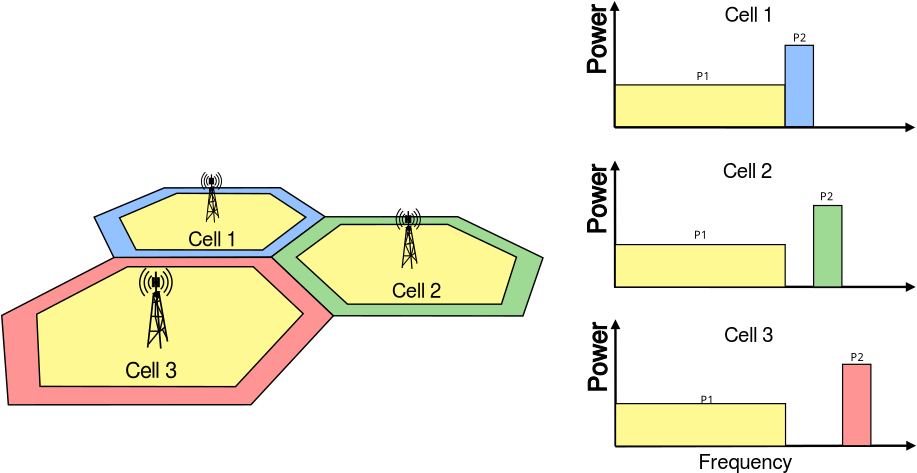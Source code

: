 <?xml version="1.0" encoding="UTF-8"?>
<dia:diagram xmlns:dia="http://www.lysator.liu.se/~alla/dia/">
  <dia:layer name="Background" visible="true" active="true">
    <dia:object type="Standard - Polygon" version="0" id="O0">
      <dia:attribute name="obj_pos">
        <dia:point val="14.871,20.615"/>
      </dia:attribute>
      <dia:attribute name="obj_bb">
        <dia:rectangle val="8.955,20.544;28.398,26.496"/>
      </dia:attribute>
      <dia:attribute name="poly_points">
        <dia:point val="14.871,20.615"/>
        <dia:point val="24.552,20.604"/>
        <dia:point val="28.293,23.025"/>
        <dia:point val="23.781,26.381"/>
        <dia:point val="10.687,26.436"/>
        <dia:point val="9.037,23.053"/>
      </dia:attribute>
      <dia:attribute name="line_width">
        <dia:real val="0.12"/>
      </dia:attribute>
      <dia:attribute name="inner_color">
        <dia:color val="#94c1ff"/>
      </dia:attribute>
      <dia:attribute name="show_background">
        <dia:boolean val="true"/>
      </dia:attribute>
    </dia:object>
    <dia:object type="Standard - Polygon" version="0" id="O1">
      <dia:attribute name="obj_pos">
        <dia:point val="15.923,21.067"/>
      </dia:attribute>
      <dia:attribute name="obj_bb">
        <dia:rectangle val="11.07,21.007;26.782,25.852"/>
      </dia:attribute>
      <dia:attribute name="poly_points">
        <dia:point val="15.923,21.067"/>
        <dia:point val="23.694,21.097"/>
        <dia:point val="26.678,23.062"/>
        <dia:point val="23.078,25.792"/>
        <dia:point val="12.533,25.777"/>
        <dia:point val="11.153,23.107"/>
      </dia:attribute>
      <dia:attribute name="line_width">
        <dia:real val="0.12"/>
      </dia:attribute>
      <dia:attribute name="inner_color">
        <dia:color val="#fff994"/>
      </dia:attribute>
      <dia:attribute name="show_background">
        <dia:boolean val="true"/>
      </dia:attribute>
    </dia:object>
    <dia:object type="Standard - Polygon" version="0" id="O2">
      <dia:attribute name="obj_pos">
        <dia:point val="28.264,23.024"/>
      </dia:attribute>
      <dia:attribute name="obj_bb">
        <dia:rectangle val="23.693,22.959;46.514,31.347"/>
      </dia:attribute>
      <dia:attribute name="poly_points">
        <dia:point val="28.264,23.024"/>
        <dia:point val="39.335,23.019"/>
        <dia:point val="46.44,26.442"/>
        <dia:point val="44.771,31.287"/>
        <dia:point val="28.961,31.272"/>
        <dia:point val="23.786,26.382"/>
      </dia:attribute>
      <dia:attribute name="line_width">
        <dia:real val="0.12"/>
      </dia:attribute>
      <dia:attribute name="inner_color">
        <dia:color val="#9eda94"/>
      </dia:attribute>
      <dia:attribute name="show_background">
        <dia:boolean val="true"/>
      </dia:attribute>
    </dia:object>
    <dia:object type="Standard - Polygon" version="0" id="O3">
      <dia:attribute name="obj_pos">
        <dia:point val="29.584,23.665"/>
      </dia:attribute>
      <dia:attribute name="obj_bb">
        <dia:rectangle val="25.794,23.599;44.301,30.366"/>
      </dia:attribute>
      <dia:attribute name="poly_points">
        <dia:point val="29.584,23.665"/>
        <dia:point val="38.501,23.659"/>
        <dia:point val="44.228,26.384"/>
        <dia:point val="42.979,30.306"/>
        <dia:point val="30.151,30.306"/>
        <dia:point val="25.889,26.39"/>
      </dia:attribute>
      <dia:attribute name="line_width">
        <dia:real val="0.12"/>
      </dia:attribute>
      <dia:attribute name="inner_color">
        <dia:color val="#fff994"/>
      </dia:attribute>
      <dia:attribute name="show_background">
        <dia:boolean val="true"/>
      </dia:attribute>
    </dia:object>
    <dia:object type="Standard - Polygon" version="0" id="O4">
      <dia:attribute name="obj_pos">
        <dia:point val="10.697,26.413"/>
      </dia:attribute>
      <dia:attribute name="obj_bb">
        <dia:rectangle val="1.274,26.346;29.053,38.755"/>
      </dia:attribute>
      <dia:attribute name="poly_points">
        <dia:point val="10.697,26.413"/>
        <dia:point val="23.831,26.406"/>
        <dia:point val="28.969,31.275"/>
        <dia:point val="22.103,38.685"/>
        <dia:point val="1.887,38.695"/>
        <dia:point val="1.337,31.245"/>
      </dia:attribute>
      <dia:attribute name="line_width">
        <dia:real val="0.12"/>
      </dia:attribute>
      <dia:attribute name="inner_color">
        <dia:color val="#ff9494"/>
      </dia:attribute>
      <dia:attribute name="show_background">
        <dia:boolean val="true"/>
      </dia:attribute>
    </dia:object>
    <dia:object type="Standard - Polygon" version="0" id="O5">
      <dia:attribute name="obj_pos">
        <dia:point val="11.815,27.187"/>
      </dia:attribute>
      <dia:attribute name="obj_bb">
        <dia:rectangle val="4.189,27.127;26.543,37.241"/>
      </dia:attribute>
      <dia:attribute name="poly_points">
        <dia:point val="11.815,27.187"/>
        <dia:point val="22.294,27.187"/>
        <dia:point val="26.458,31.097"/>
        <dia:point val="20.814,37.181"/>
        <dia:point val="4.528,37.158"/>
        <dia:point val="4.251,31.143"/>
      </dia:attribute>
      <dia:attribute name="line_width">
        <dia:real val="0.12"/>
      </dia:attribute>
      <dia:attribute name="inner_color">
        <dia:color val="#fff994"/>
      </dia:attribute>
      <dia:attribute name="show_background">
        <dia:boolean val="true"/>
      </dia:attribute>
    </dia:object>
    <dia:object type="Standard - Text" version="1" id="O6">
      <dia:attribute name="obj_pos">
        <dia:point val="11.633,36.443"/>
      </dia:attribute>
      <dia:attribute name="obj_bb">
        <dia:rectangle val="11.633,34.815;16.108,36.805"/>
      </dia:attribute>
      <dia:attribute name="text">
        <dia:composite type="text">
          <dia:attribute name="string">
            <dia:string>#Cell 3#</dia:string>
          </dia:attribute>
          <dia:attribute name="font">
            <dia:font family="FreeSans" style="0" name="Courier"/>
          </dia:attribute>
          <dia:attribute name="height">
            <dia:real val="2.258"/>
          </dia:attribute>
          <dia:attribute name="pos">
            <dia:point val="11.633,36.443"/>
          </dia:attribute>
          <dia:attribute name="color">
            <dia:color val="#000000"/>
          </dia:attribute>
          <dia:attribute name="alignment">
            <dia:enum val="0"/>
          </dia:attribute>
        </dia:composite>
      </dia:attribute>
      <dia:attribute name="valign">
        <dia:enum val="3"/>
      </dia:attribute>
    </dia:object>
    <dia:object type="Standard - Text" version="1" id="O7">
      <dia:attribute name="obj_pos">
        <dia:point val="16.872,25.473"/>
      </dia:attribute>
      <dia:attribute name="obj_bb">
        <dia:rectangle val="16.872,23.948;21.064,25.813"/>
      </dia:attribute>
      <dia:attribute name="text">
        <dia:composite type="text">
          <dia:attribute name="string">
            <dia:string>#Cell 1#</dia:string>
          </dia:attribute>
          <dia:attribute name="font">
            <dia:font family="FreeSans" style="0" name="Courier"/>
          </dia:attribute>
          <dia:attribute name="height">
            <dia:real val="2.117"/>
          </dia:attribute>
          <dia:attribute name="pos">
            <dia:point val="16.872,25.473"/>
          </dia:attribute>
          <dia:attribute name="color">
            <dia:color val="#000000"/>
          </dia:attribute>
          <dia:attribute name="alignment">
            <dia:enum val="0"/>
          </dia:attribute>
        </dia:composite>
      </dia:attribute>
      <dia:attribute name="valign">
        <dia:enum val="3"/>
      </dia:attribute>
    </dia:object>
    <dia:object type="Standard - Text" version="1" id="O8">
      <dia:attribute name="obj_pos">
        <dia:point val="33.863,29.766"/>
      </dia:attribute>
      <dia:attribute name="obj_bb">
        <dia:rectangle val="33.863,28.241;38.056,30.106"/>
      </dia:attribute>
      <dia:attribute name="text">
        <dia:composite type="text">
          <dia:attribute name="string">
            <dia:string>#Cell 2#</dia:string>
          </dia:attribute>
          <dia:attribute name="font">
            <dia:font family="FreeSans" style="0" name="Courier"/>
          </dia:attribute>
          <dia:attribute name="height">
            <dia:real val="2.117"/>
          </dia:attribute>
          <dia:attribute name="pos">
            <dia:point val="33.863,29.766"/>
          </dia:attribute>
          <dia:attribute name="color">
            <dia:color val="#000000"/>
          </dia:attribute>
          <dia:attribute name="alignment">
            <dia:enum val="0"/>
          </dia:attribute>
        </dia:composite>
      </dia:attribute>
      <dia:attribute name="valign">
        <dia:enum val="3"/>
      </dia:attribute>
    </dia:object>
    <dia:object type="Standard - Line" version="0" id="O9">
      <dia:attribute name="obj_pos">
        <dia:point val="52.418,15.585"/>
      </dia:attribute>
      <dia:attribute name="obj_bb">
        <dia:rectangle val="51.996,4.942;52.82,15.685"/>
      </dia:attribute>
      <dia:attribute name="conn_endpoints">
        <dia:point val="52.418,15.585"/>
        <dia:point val="52.408,5.166"/>
      </dia:attribute>
      <dia:attribute name="numcp">
        <dia:int val="1"/>
      </dia:attribute>
      <dia:attribute name="line_width">
        <dia:real val="0.2"/>
      </dia:attribute>
      <dia:attribute name="end_arrow">
        <dia:enum val="3"/>
      </dia:attribute>
      <dia:attribute name="end_arrow_length">
        <dia:real val="0.5"/>
      </dia:attribute>
      <dia:attribute name="end_arrow_width">
        <dia:real val="0.5"/>
      </dia:attribute>
    </dia:object>
    <dia:object type="Standard - Text" version="1" id="O10">
      <dia:attribute name="obj_pos">
        <dia:point val="61.578,6.77"/>
      </dia:attribute>
      <dia:attribute name="obj_bb">
        <dia:rectangle val="61.578,5.245;65.771,7.11"/>
      </dia:attribute>
      <dia:attribute name="text">
        <dia:composite type="text">
          <dia:attribute name="string">
            <dia:string>#Cell 1#</dia:string>
          </dia:attribute>
          <dia:attribute name="font">
            <dia:font family="FreeSans" style="0" name="Courier"/>
          </dia:attribute>
          <dia:attribute name="height">
            <dia:real val="2.117"/>
          </dia:attribute>
          <dia:attribute name="pos">
            <dia:point val="61.578,6.77"/>
          </dia:attribute>
          <dia:attribute name="color">
            <dia:color val="#000000"/>
          </dia:attribute>
          <dia:attribute name="alignment">
            <dia:enum val="0"/>
          </dia:attribute>
        </dia:composite>
      </dia:attribute>
      <dia:attribute name="valign">
        <dia:enum val="3"/>
      </dia:attribute>
    </dia:object>
    <dia:object type="Standard - Box" version="0" id="O11">
      <dia:attribute name="obj_pos">
        <dia:point val="52.453,12.035"/>
      </dia:attribute>
      <dia:attribute name="obj_bb">
        <dia:rectangle val="52.403,11.985;66.668,15.621"/>
      </dia:attribute>
      <dia:attribute name="elem_corner">
        <dia:point val="52.453,12.035"/>
      </dia:attribute>
      <dia:attribute name="elem_width">
        <dia:real val="14.165"/>
      </dia:attribute>
      <dia:attribute name="elem_height">
        <dia:real val="3.536"/>
      </dia:attribute>
      <dia:attribute name="border_width">
        <dia:real val="0.1"/>
      </dia:attribute>
      <dia:attribute name="inner_color">
        <dia:color val="#fff994"/>
      </dia:attribute>
      <dia:attribute name="show_background">
        <dia:boolean val="true"/>
      </dia:attribute>
    </dia:object>
    <dia:object type="Standard - Box" version="0" id="O12">
      <dia:attribute name="obj_pos">
        <dia:point val="66.62,8.736"/>
      </dia:attribute>
      <dia:attribute name="obj_bb">
        <dia:rectangle val="66.57,8.686;69.029,15.574"/>
      </dia:attribute>
      <dia:attribute name="elem_corner">
        <dia:point val="66.62,8.736"/>
      </dia:attribute>
      <dia:attribute name="elem_width">
        <dia:real val="2.359"/>
      </dia:attribute>
      <dia:attribute name="elem_height">
        <dia:real val="6.788"/>
      </dia:attribute>
      <dia:attribute name="border_width">
        <dia:real val="0.1"/>
      </dia:attribute>
      <dia:attribute name="inner_color">
        <dia:color val="#94c1ff"/>
      </dia:attribute>
      <dia:attribute name="show_background">
        <dia:boolean val="true"/>
      </dia:attribute>
    </dia:object>
    <dia:object type="Standard - Text" version="1" id="O13">
      <dia:attribute name="obj_pos">
        <dia:point val="61.439,19.791"/>
      </dia:attribute>
      <dia:attribute name="obj_bb">
        <dia:rectangle val="61.439,18.266;65.632,20.131"/>
      </dia:attribute>
      <dia:attribute name="text">
        <dia:composite type="text">
          <dia:attribute name="string">
            <dia:string>#Cell 2#</dia:string>
          </dia:attribute>
          <dia:attribute name="font">
            <dia:font family="FreeSans" style="0" name="Courier"/>
          </dia:attribute>
          <dia:attribute name="height">
            <dia:real val="2.117"/>
          </dia:attribute>
          <dia:attribute name="pos">
            <dia:point val="61.439,19.791"/>
          </dia:attribute>
          <dia:attribute name="color">
            <dia:color val="#000000"/>
          </dia:attribute>
          <dia:attribute name="alignment">
            <dia:enum val="0"/>
          </dia:attribute>
        </dia:composite>
      </dia:attribute>
      <dia:attribute name="valign">
        <dia:enum val="3"/>
      </dia:attribute>
    </dia:object>
    <dia:object type="Standard - Text" version="1" id="O14">
      <dia:attribute name="obj_pos">
        <dia:point val="61.553,33.467"/>
      </dia:attribute>
      <dia:attribute name="obj_bb">
        <dia:rectangle val="61.553,31.942;65.745,33.807"/>
      </dia:attribute>
      <dia:attribute name="text">
        <dia:composite type="text">
          <dia:attribute name="string">
            <dia:string>#Cell 3#</dia:string>
          </dia:attribute>
          <dia:attribute name="font">
            <dia:font family="FreeSans" style="0" name="Courier"/>
          </dia:attribute>
          <dia:attribute name="height">
            <dia:real val="2.117"/>
          </dia:attribute>
          <dia:attribute name="pos">
            <dia:point val="61.553,33.467"/>
          </dia:attribute>
          <dia:attribute name="color">
            <dia:color val="#000000"/>
          </dia:attribute>
          <dia:attribute name="alignment">
            <dia:enum val="0"/>
          </dia:attribute>
        </dia:composite>
      </dia:attribute>
      <dia:attribute name="valign">
        <dia:enum val="3"/>
      </dia:attribute>
    </dia:object>
    <dia:object type="Standard - Line" version="0" id="O15">
      <dia:attribute name="obj_pos">
        <dia:point val="52.37,28.857"/>
      </dia:attribute>
      <dia:attribute name="obj_bb">
        <dia:rectangle val="52.27,28.461;77.598,29.284"/>
      </dia:attribute>
      <dia:attribute name="conn_endpoints">
        <dia:point val="52.37,28.857"/>
        <dia:point val="77.375,28.873"/>
      </dia:attribute>
      <dia:attribute name="numcp">
        <dia:int val="1"/>
      </dia:attribute>
      <dia:attribute name="line_width">
        <dia:real val="0.2"/>
      </dia:attribute>
      <dia:attribute name="end_arrow">
        <dia:enum val="3"/>
      </dia:attribute>
      <dia:attribute name="end_arrow_length">
        <dia:real val="0.5"/>
      </dia:attribute>
      <dia:attribute name="end_arrow_width">
        <dia:real val="0.5"/>
      </dia:attribute>
    </dia:object>
    <dia:object type="Standard - Line" version="0" id="O16">
      <dia:attribute name="obj_pos">
        <dia:point val="52.451,28.917"/>
      </dia:attribute>
      <dia:attribute name="obj_bb">
        <dia:rectangle val="52.027,18.238;52.851,29.017"/>
      </dia:attribute>
      <dia:attribute name="conn_endpoints">
        <dia:point val="52.451,28.917"/>
        <dia:point val="52.438,18.461"/>
      </dia:attribute>
      <dia:attribute name="numcp">
        <dia:int val="1"/>
      </dia:attribute>
      <dia:attribute name="line_width">
        <dia:real val="0.2"/>
      </dia:attribute>
      <dia:attribute name="end_arrow">
        <dia:enum val="3"/>
      </dia:attribute>
      <dia:attribute name="end_arrow_length">
        <dia:real val="0.5"/>
      </dia:attribute>
      <dia:attribute name="end_arrow_width">
        <dia:real val="0.5"/>
      </dia:attribute>
    </dia:object>
    <dia:object type="Standard - Line" version="0" id="O17">
      <dia:attribute name="obj_pos">
        <dia:point val="52.427,15.57"/>
      </dia:attribute>
      <dia:attribute name="obj_bb">
        <dia:rectangle val="52.327,15.166;77.567,15.989"/>
      </dia:attribute>
      <dia:attribute name="conn_endpoints">
        <dia:point val="52.427,15.57"/>
        <dia:point val="77.344,15.578"/>
      </dia:attribute>
      <dia:attribute name="numcp">
        <dia:int val="1"/>
      </dia:attribute>
      <dia:attribute name="line_width">
        <dia:real val="0.2"/>
      </dia:attribute>
      <dia:attribute name="end_arrow">
        <dia:enum val="3"/>
      </dia:attribute>
      <dia:attribute name="end_arrow_length">
        <dia:real val="0.5"/>
      </dia:attribute>
      <dia:attribute name="end_arrow_width">
        <dia:real val="0.5"/>
      </dia:attribute>
    </dia:object>
    <dia:object type="Standard - Line" version="0" id="O18">
      <dia:attribute name="obj_pos">
        <dia:point val="52.47,42.147"/>
      </dia:attribute>
      <dia:attribute name="obj_bb">
        <dia:rectangle val="52.369,41.689;77.637,42.513"/>
      </dia:attribute>
      <dia:attribute name="conn_endpoints">
        <dia:point val="52.47,42.147"/>
        <dia:point val="77.413,42.1"/>
      </dia:attribute>
      <dia:attribute name="numcp">
        <dia:int val="1"/>
      </dia:attribute>
      <dia:attribute name="line_width">
        <dia:real val="0.2"/>
      </dia:attribute>
      <dia:attribute name="end_arrow">
        <dia:enum val="3"/>
      </dia:attribute>
      <dia:attribute name="end_arrow_length">
        <dia:real val="0.5"/>
      </dia:attribute>
      <dia:attribute name="end_arrow_width">
        <dia:real val="0.5"/>
      </dia:attribute>
    </dia:object>
    <dia:object type="Standard - Line" version="0" id="O19">
      <dia:attribute name="obj_pos">
        <dia:point val="52.49,42.144"/>
      </dia:attribute>
      <dia:attribute name="obj_bb">
        <dia:rectangle val="52.066,31.465;52.89,42.244"/>
      </dia:attribute>
      <dia:attribute name="conn_endpoints">
        <dia:point val="52.49,42.144"/>
        <dia:point val="52.477,31.688"/>
      </dia:attribute>
      <dia:attribute name="numcp">
        <dia:int val="1"/>
      </dia:attribute>
      <dia:attribute name="line_width">
        <dia:real val="0.2"/>
      </dia:attribute>
      <dia:attribute name="end_arrow">
        <dia:enum val="3"/>
      </dia:attribute>
      <dia:attribute name="end_arrow_length">
        <dia:real val="0.5"/>
      </dia:attribute>
      <dia:attribute name="end_arrow_width">
        <dia:real val="0.5"/>
      </dia:attribute>
    </dia:object>
    <dia:object type="Standard - Text" version="1" id="O20">
      <dia:attribute name="obj_pos">
        <dia:point val="59.39,44.033"/>
      </dia:attribute>
      <dia:attribute name="obj_bb">
        <dia:rectangle val="59.39,42.508;67.207,44.373"/>
      </dia:attribute>
      <dia:attribute name="text">
        <dia:composite type="text">
          <dia:attribute name="string">
            <dia:string>#Frequency#</dia:string>
          </dia:attribute>
          <dia:attribute name="font">
            <dia:font family="FreeSans" style="0" name="Courier"/>
          </dia:attribute>
          <dia:attribute name="height">
            <dia:real val="2.117"/>
          </dia:attribute>
          <dia:attribute name="pos">
            <dia:point val="59.39,44.033"/>
          </dia:attribute>
          <dia:attribute name="color">
            <dia:color val="#000000"/>
          </dia:attribute>
          <dia:attribute name="alignment">
            <dia:enum val="0"/>
          </dia:attribute>
        </dia:composite>
      </dia:attribute>
      <dia:attribute name="valign">
        <dia:enum val="3"/>
      </dia:attribute>
    </dia:object>
    <dia:object type="Standard - Text" version="1" id="O21">
      <dia:attribute name="obj_pos">
        <dia:point val="59.232,11.617"/>
      </dia:attribute>
      <dia:attribute name="obj_bb">
        <dia:rectangle val="59.232,10.777;60.352,11.832"/>
      </dia:attribute>
      <dia:attribute name="text">
        <dia:composite type="text">
          <dia:attribute name="string">
            <dia:string>#P1#</dia:string>
          </dia:attribute>
          <dia:attribute name="font">
            <dia:font family="sans" style="0" name="Helvetica"/>
          </dia:attribute>
          <dia:attribute name="height">
            <dia:real val="1.129"/>
          </dia:attribute>
          <dia:attribute name="pos">
            <dia:point val="59.232,11.617"/>
          </dia:attribute>
          <dia:attribute name="color">
            <dia:color val="#000000"/>
          </dia:attribute>
          <dia:attribute name="alignment">
            <dia:enum val="0"/>
          </dia:attribute>
        </dia:composite>
      </dia:attribute>
      <dia:attribute name="valign">
        <dia:enum val="3"/>
      </dia:attribute>
    </dia:object>
    <dia:object type="Standard - Text" version="1" id="O22">
      <dia:attribute name="obj_pos">
        <dia:point val="67.274,8.424"/>
      </dia:attribute>
      <dia:attribute name="obj_bb">
        <dia:rectangle val="67.274,7.584;68.394,8.639"/>
      </dia:attribute>
      <dia:attribute name="text">
        <dia:composite type="text">
          <dia:attribute name="string">
            <dia:string>#P2#</dia:string>
          </dia:attribute>
          <dia:attribute name="font">
            <dia:font family="sans" style="0" name="Helvetica"/>
          </dia:attribute>
          <dia:attribute name="height">
            <dia:real val="1.129"/>
          </dia:attribute>
          <dia:attribute name="pos">
            <dia:point val="67.274,8.424"/>
          </dia:attribute>
          <dia:attribute name="color">
            <dia:color val="#000000"/>
          </dia:attribute>
          <dia:attribute name="alignment">
            <dia:enum val="0"/>
          </dia:attribute>
        </dia:composite>
      </dia:attribute>
      <dia:attribute name="valign">
        <dia:enum val="3"/>
      </dia:attribute>
    </dia:object>
    <dia:object type="Standard - Outline" version="0" id="O23">
      <dia:attribute name="obj_pos">
        <dia:point val="50.197,37.477"/>
      </dia:attribute>
      <dia:attribute name="obj_bb">
        <dia:rectangle val="50.197,31.852;51.697,37.477"/>
      </dia:attribute>
      <dia:attribute name="meta">
        <dia:composite type="dict"/>
      </dia:attribute>
      <dia:attribute name="name">
        <dia:string>#Power#</dia:string>
      </dia:attribute>
      <dia:attribute name="rotation">
        <dia:real val="90"/>
      </dia:attribute>
      <dia:attribute name="text_font">
        <dia:font family="FreeSans" style="0" name="Courier"/>
      </dia:attribute>
      <dia:attribute name="text_height">
        <dia:real val="2.117"/>
      </dia:attribute>
      <dia:attribute name="line_width">
        <dia:real val="0"/>
      </dia:attribute>
      <dia:attribute name="line_colour">
        <dia:color val="#000000"/>
      </dia:attribute>
      <dia:attribute name="fill_colour">
        <dia:color val="#000000"/>
      </dia:attribute>
      <dia:attribute name="show_background">
        <dia:boolean val="true"/>
      </dia:attribute>
    </dia:object>
    <dia:object type="Standard - Box" version="0" id="O24">
      <dia:attribute name="obj_pos">
        <dia:point val="52.458,25.342"/>
      </dia:attribute>
      <dia:attribute name="obj_bb">
        <dia:rectangle val="52.408,25.292;66.672,28.928"/>
      </dia:attribute>
      <dia:attribute name="elem_corner">
        <dia:point val="52.458,25.342"/>
      </dia:attribute>
      <dia:attribute name="elem_width">
        <dia:real val="14.165"/>
      </dia:attribute>
      <dia:attribute name="elem_height">
        <dia:real val="3.536"/>
      </dia:attribute>
      <dia:attribute name="border_width">
        <dia:real val="0.1"/>
      </dia:attribute>
      <dia:attribute name="inner_color">
        <dia:color val="#fff994"/>
      </dia:attribute>
      <dia:attribute name="show_background">
        <dia:boolean val="true"/>
      </dia:attribute>
    </dia:object>
    <dia:object type="Standard - Box" version="0" id="O25">
      <dia:attribute name="obj_pos">
        <dia:point val="68.991,22.085"/>
      </dia:attribute>
      <dia:attribute name="obj_bb">
        <dia:rectangle val="68.941,22.035;71.4,28.923"/>
      </dia:attribute>
      <dia:attribute name="elem_corner">
        <dia:point val="68.991,22.085"/>
      </dia:attribute>
      <dia:attribute name="elem_width">
        <dia:real val="2.359"/>
      </dia:attribute>
      <dia:attribute name="elem_height">
        <dia:real val="6.788"/>
      </dia:attribute>
      <dia:attribute name="border_width">
        <dia:real val="0.1"/>
      </dia:attribute>
      <dia:attribute name="inner_color">
        <dia:color val="#9eda94"/>
      </dia:attribute>
      <dia:attribute name="show_background">
        <dia:boolean val="true"/>
      </dia:attribute>
    </dia:object>
    <dia:object type="Standard - Text" version="1" id="O26">
      <dia:attribute name="obj_pos">
        <dia:point val="59.023,24.855"/>
      </dia:attribute>
      <dia:attribute name="obj_bb">
        <dia:rectangle val="59.023,24.015;60.143,25.07"/>
      </dia:attribute>
      <dia:attribute name="text">
        <dia:composite type="text">
          <dia:attribute name="string">
            <dia:string>#P1#</dia:string>
          </dia:attribute>
          <dia:attribute name="font">
            <dia:font family="sans" style="0" name="Helvetica"/>
          </dia:attribute>
          <dia:attribute name="height">
            <dia:real val="1.129"/>
          </dia:attribute>
          <dia:attribute name="pos">
            <dia:point val="59.023,24.855"/>
          </dia:attribute>
          <dia:attribute name="color">
            <dia:color val="#000000"/>
          </dia:attribute>
          <dia:attribute name="alignment">
            <dia:enum val="0"/>
          </dia:attribute>
        </dia:composite>
      </dia:attribute>
      <dia:attribute name="valign">
        <dia:enum val="3"/>
      </dia:attribute>
    </dia:object>
    <dia:object type="Standard - Text" version="1" id="O27">
      <dia:attribute name="obj_pos">
        <dia:point val="69.522,21.655"/>
      </dia:attribute>
      <dia:attribute name="obj_bb">
        <dia:rectangle val="69.522,20.815;70.642,21.87"/>
      </dia:attribute>
      <dia:attribute name="text">
        <dia:composite type="text">
          <dia:attribute name="string">
            <dia:string>#P2#</dia:string>
          </dia:attribute>
          <dia:attribute name="font">
            <dia:font family="sans" style="0" name="Helvetica"/>
          </dia:attribute>
          <dia:attribute name="height">
            <dia:real val="1.129"/>
          </dia:attribute>
          <dia:attribute name="pos">
            <dia:point val="69.522,21.655"/>
          </dia:attribute>
          <dia:attribute name="color">
            <dia:color val="#000000"/>
          </dia:attribute>
          <dia:attribute name="alignment">
            <dia:enum val="0"/>
          </dia:attribute>
        </dia:composite>
      </dia:attribute>
      <dia:attribute name="valign">
        <dia:enum val="3"/>
      </dia:attribute>
    </dia:object>
    <dia:object type="Standard - Box" version="0" id="O28">
      <dia:attribute name="obj_pos">
        <dia:point val="52.487,38.595"/>
      </dia:attribute>
      <dia:attribute name="obj_bb">
        <dia:rectangle val="52.437,38.545;66.702,42.181"/>
      </dia:attribute>
      <dia:attribute name="elem_corner">
        <dia:point val="52.487,38.595"/>
      </dia:attribute>
      <dia:attribute name="elem_width">
        <dia:real val="14.165"/>
      </dia:attribute>
      <dia:attribute name="elem_height">
        <dia:real val="3.536"/>
      </dia:attribute>
      <dia:attribute name="border_width">
        <dia:real val="0.1"/>
      </dia:attribute>
      <dia:attribute name="inner_color">
        <dia:color val="#fff994"/>
      </dia:attribute>
      <dia:attribute name="show_background">
        <dia:boolean val="true"/>
      </dia:attribute>
    </dia:object>
    <dia:object type="Standard - Box" version="0" id="O29">
      <dia:attribute name="obj_pos">
        <dia:point val="71.405,35.317"/>
      </dia:attribute>
      <dia:attribute name="obj_bb">
        <dia:rectangle val="71.355,35.267;73.814,42.155"/>
      </dia:attribute>
      <dia:attribute name="elem_corner">
        <dia:point val="71.405,35.317"/>
      </dia:attribute>
      <dia:attribute name="elem_width">
        <dia:real val="2.359"/>
      </dia:attribute>
      <dia:attribute name="elem_height">
        <dia:real val="6.788"/>
      </dia:attribute>
      <dia:attribute name="border_width">
        <dia:real val="0.1"/>
      </dia:attribute>
      <dia:attribute name="inner_color">
        <dia:color val="#ff9494"/>
      </dia:attribute>
      <dia:attribute name="show_background">
        <dia:boolean val="true"/>
      </dia:attribute>
    </dia:object>
    <dia:object type="Standard - Text" version="1" id="O30">
      <dia:attribute name="obj_pos">
        <dia:point val="59.57,38.595"/>
      </dia:attribute>
      <dia:attribute name="obj_bb">
        <dia:rectangle val="59.57,37.755;60.69,38.81"/>
      </dia:attribute>
      <dia:attribute name="text">
        <dia:composite type="text">
          <dia:attribute name="string">
            <dia:string>#P1#</dia:string>
          </dia:attribute>
          <dia:attribute name="font">
            <dia:font family="sans" style="0" name="Helvetica"/>
          </dia:attribute>
          <dia:attribute name="height">
            <dia:real val="1.129"/>
          </dia:attribute>
          <dia:attribute name="pos">
            <dia:point val="59.57,38.595"/>
          </dia:attribute>
          <dia:attribute name="color">
            <dia:color val="#000000"/>
          </dia:attribute>
          <dia:attribute name="alignment">
            <dia:enum val="0"/>
          </dia:attribute>
        </dia:composite>
      </dia:attribute>
      <dia:attribute name="valign">
        <dia:enum val="3"/>
      </dia:attribute>
      <dia:connections>
        <dia:connection handle="0" to="O28" connection="1"/>
      </dia:connections>
    </dia:object>
    <dia:object type="Standard - Text" version="1" id="O31">
      <dia:attribute name="obj_pos">
        <dia:point val="72.06,35.033"/>
      </dia:attribute>
      <dia:attribute name="obj_bb">
        <dia:rectangle val="72.06,34.193;73.18,35.248"/>
      </dia:attribute>
      <dia:attribute name="text">
        <dia:composite type="text">
          <dia:attribute name="string">
            <dia:string>#P2#</dia:string>
          </dia:attribute>
          <dia:attribute name="font">
            <dia:font family="sans" style="0" name="Helvetica"/>
          </dia:attribute>
          <dia:attribute name="height">
            <dia:real val="1.129"/>
          </dia:attribute>
          <dia:attribute name="pos">
            <dia:point val="72.06,35.033"/>
          </dia:attribute>
          <dia:attribute name="color">
            <dia:color val="#000000"/>
          </dia:attribute>
          <dia:attribute name="alignment">
            <dia:enum val="0"/>
          </dia:attribute>
        </dia:composite>
      </dia:attribute>
      <dia:attribute name="valign">
        <dia:enum val="3"/>
      </dia:attribute>
    </dia:object>
    <dia:object type="Standard - Outline" version="0" id="O32">
      <dia:attribute name="obj_pos">
        <dia:point val="50.139,24.298"/>
      </dia:attribute>
      <dia:attribute name="obj_bb">
        <dia:rectangle val="50.139,18.672;51.639,24.298"/>
      </dia:attribute>
      <dia:attribute name="meta">
        <dia:composite type="dict"/>
      </dia:attribute>
      <dia:attribute name="name">
        <dia:string>#Power#</dia:string>
      </dia:attribute>
      <dia:attribute name="rotation">
        <dia:real val="90"/>
      </dia:attribute>
      <dia:attribute name="text_font">
        <dia:font family="FreeSans" style="0" name="Courier"/>
      </dia:attribute>
      <dia:attribute name="text_height">
        <dia:real val="2.117"/>
      </dia:attribute>
      <dia:attribute name="line_width">
        <dia:real val="0"/>
      </dia:attribute>
      <dia:attribute name="line_colour">
        <dia:color val="#000000"/>
      </dia:attribute>
      <dia:attribute name="fill_colour">
        <dia:color val="#000000"/>
      </dia:attribute>
      <dia:attribute name="show_background">
        <dia:boolean val="true"/>
      </dia:attribute>
    </dia:object>
    <dia:object type="Standard - Outline" version="0" id="O33">
      <dia:attribute name="obj_pos">
        <dia:point val="50.119,10.992"/>
      </dia:attribute>
      <dia:attribute name="obj_bb">
        <dia:rectangle val="50.119,5.366;51.619,10.992"/>
      </dia:attribute>
      <dia:attribute name="meta">
        <dia:composite type="dict"/>
      </dia:attribute>
      <dia:attribute name="name">
        <dia:string>#Power#</dia:string>
      </dia:attribute>
      <dia:attribute name="rotation">
        <dia:real val="90"/>
      </dia:attribute>
      <dia:attribute name="text_font">
        <dia:font family="FreeSans" style="0" name="Courier"/>
      </dia:attribute>
      <dia:attribute name="text_height">
        <dia:real val="2.117"/>
      </dia:attribute>
      <dia:attribute name="line_width">
        <dia:real val="0"/>
      </dia:attribute>
      <dia:attribute name="line_colour">
        <dia:color val="#000000"/>
      </dia:attribute>
      <dia:attribute name="fill_colour">
        <dia:color val="#000000"/>
      </dia:attribute>
      <dia:attribute name="show_background">
        <dia:boolean val="true"/>
      </dia:attribute>
    </dia:object>
    <dia:group>
      <dia:object type="Standard - Arc" version="0" id="O34">
        <dia:attribute name="obj_pos">
          <dia:point val="13.839,27.93"/>
        </dia:attribute>
        <dia:attribute name="obj_bb">
          <dia:rectangle val="13.503,27.867;13.902,29.116"/>
        </dia:attribute>
        <dia:attribute name="conn_endpoints">
          <dia:point val="13.839,27.93"/>
          <dia:point val="13.793,29.053"/>
        </dia:attribute>
        <dia:attribute name="curve_distance">
          <dia:real val="0.252"/>
        </dia:attribute>
        <dia:attribute name="line_width">
          <dia:real val="0.12"/>
        </dia:attribute>
      </dia:object>
      <dia:object type="Standard - Arc" version="0" id="O35">
        <dia:attribute name="obj_pos">
          <dia:point val="13.614,27.564"/>
        </dia:attribute>
        <dia:attribute name="obj_bb">
          <dia:rectangle val="13.15,27.5;13.677,29.422"/>
        </dia:attribute>
        <dia:attribute name="conn_endpoints">
          <dia:point val="13.614,27.564"/>
          <dia:point val="13.519,29.358"/>
        </dia:attribute>
        <dia:attribute name="curve_distance">
          <dia:real val="0.355"/>
        </dia:attribute>
        <dia:attribute name="line_width">
          <dia:real val="0.12"/>
        </dia:attribute>
      </dia:object>
      <dia:object type="Standard - Arc" version="0" id="O36">
        <dia:attribute name="obj_pos">
          <dia:point val="13.369,27.299"/>
        </dia:attribute>
        <dia:attribute name="obj_bb">
          <dia:rectangle val="12.777,27.236;13.432,29.691"/>
        </dia:attribute>
        <dia:attribute name="conn_endpoints">
          <dia:point val="13.369,27.299"/>
          <dia:point val="13.254,29.628"/>
        </dia:attribute>
        <dia:attribute name="curve_distance">
          <dia:real val="0.473"/>
        </dia:attribute>
        <dia:attribute name="line_width">
          <dia:real val="0.12"/>
        </dia:attribute>
      </dia:object>
      <dia:object type="Standard - Arc" version="0" id="O37">
        <dia:attribute name="obj_pos">
          <dia:point val="14.58,29.067"/>
        </dia:attribute>
        <dia:attribute name="obj_bb">
          <dia:rectangle val="14.52,27.851;14.89,29.128"/>
        </dia:attribute>
        <dia:attribute name="conn_endpoints">
          <dia:point val="14.58,29.067"/>
          <dia:point val="14.589,27.912"/>
        </dia:attribute>
        <dia:attribute name="curve_distance">
          <dia:real val="0.245"/>
        </dia:attribute>
        <dia:attribute name="line_width">
          <dia:real val="0.12"/>
        </dia:attribute>
      </dia:object>
      <dia:object type="Standard - Arc" version="0" id="O38">
        <dia:attribute name="obj_pos">
          <dia:point val="14.835,29.337"/>
        </dia:attribute>
        <dia:attribute name="obj_bb">
          <dia:rectangle val="14.706,27.517;15.249,29.399"/>
        </dia:attribute>
        <dia:attribute name="conn_endpoints">
          <dia:point val="14.835,29.337"/>
          <dia:point val="14.768,27.58"/>
        </dia:attribute>
        <dia:attribute name="curve_distance">
          <dia:real val="0.387"/>
        </dia:attribute>
        <dia:attribute name="line_width">
          <dia:real val="0.12"/>
        </dia:attribute>
      </dia:object>
      <dia:object type="Standard - Arc" version="0" id="O39">
        <dia:attribute name="obj_pos">
          <dia:point val="15.074,29.619"/>
        </dia:attribute>
        <dia:attribute name="obj_bb">
          <dia:rectangle val="14.952,27.243;15.585,29.681"/>
        </dia:attribute>
        <dia:attribute name="conn_endpoints">
          <dia:point val="15.074,29.619"/>
          <dia:point val="15.014,27.305"/>
        </dia:attribute>
        <dia:attribute name="curve_distance">
          <dia:real val="0.482"/>
        </dia:attribute>
        <dia:attribute name="line_width">
          <dia:real val="0.12"/>
        </dia:attribute>
      </dia:object>
      <dia:object type="Standard - Line" version="0" id="O40">
        <dia:attribute name="obj_pos">
          <dia:point val="13.496,33.919"/>
        </dia:attribute>
        <dia:attribute name="obj_bb">
          <dia:rectangle val="13.418,29.337;14.075,33.996"/>
        </dia:attribute>
        <dia:attribute name="conn_endpoints">
          <dia:point val="13.496,33.919"/>
          <dia:point val="13.997,29.415"/>
        </dia:attribute>
        <dia:attribute name="numcp">
          <dia:int val="1"/>
        </dia:attribute>
        <dia:attribute name="line_width">
          <dia:real val="0.14"/>
        </dia:attribute>
        <dia:connections>
          <dia:connection handle="1" to="O50" connection="0"/>
        </dia:connections>
      </dia:object>
      <dia:object type="Standard - Line" version="0" id="O41">
        <dia:attribute name="obj_pos">
          <dia:point val="14.589,34.007"/>
        </dia:attribute>
        <dia:attribute name="obj_bb">
          <dia:rectangle val="14.149,29.323;14.664,34.083"/>
        </dia:attribute>
        <dia:attribute name="conn_endpoints">
          <dia:point val="14.589,34.007"/>
          <dia:point val="14.224,29.398"/>
        </dia:attribute>
        <dia:attribute name="numcp">
          <dia:int val="1"/>
        </dia:attribute>
        <dia:attribute name="line_width">
          <dia:real val="0.14"/>
        </dia:attribute>
        <dia:connections>
          <dia:connection handle="1" to="O49" connection="0"/>
        </dia:connections>
      </dia:object>
      <dia:object type="Standard - Line" version="0" id="O42">
        <dia:attribute name="obj_pos">
          <dia:point val="15.149,33.424"/>
        </dia:attribute>
        <dia:attribute name="obj_bb">
          <dia:rectangle val="14.344,29.214;15.23,33.505"/>
        </dia:attribute>
        <dia:attribute name="conn_endpoints">
          <dia:point val="15.149,33.424"/>
          <dia:point val="14.425,29.295"/>
        </dia:attribute>
        <dia:attribute name="numcp">
          <dia:int val="1"/>
        </dia:attribute>
        <dia:attribute name="line_width">
          <dia:real val="0.14"/>
        </dia:attribute>
        <dia:connections>
          <dia:connection handle="1" to="O51" connection="2"/>
        </dia:connections>
      </dia:object>
      <dia:object type="Standard - Line" version="0" id="O43">
        <dia:attribute name="obj_pos">
          <dia:point val="13.798,31.316"/>
        </dia:attribute>
        <dia:attribute name="obj_bb">
          <dia:rectangle val="13.736,31.254;14.52,31.408"/>
        </dia:attribute>
        <dia:attribute name="conn_endpoints">
          <dia:point val="13.798,31.316"/>
          <dia:point val="14.458,31.345"/>
        </dia:attribute>
        <dia:attribute name="numcp">
          <dia:int val="1"/>
        </dia:attribute>
        <dia:attribute name="line_width">
          <dia:real val="0.12"/>
        </dia:attribute>
        <dia:connections>
          <dia:connection handle="1" to="O47" connection="0"/>
        </dia:connections>
      </dia:object>
      <dia:object type="Standard - Line" version="0" id="O44">
        <dia:attribute name="obj_pos">
          <dia:point val="13.95,30.173"/>
        </dia:attribute>
        <dia:attribute name="obj_bb">
          <dia:rectangle val="13.877,29.993;14.438,30.246"/>
        </dia:attribute>
        <dia:attribute name="conn_endpoints">
          <dia:point val="13.95,30.173"/>
          <dia:point val="14.364,30.066"/>
        </dia:attribute>
        <dia:attribute name="numcp">
          <dia:int val="1"/>
        </dia:attribute>
        <dia:attribute name="line_width">
          <dia:real val="0.12"/>
        </dia:attribute>
        <dia:connections>
          <dia:connection handle="1" to="O48" connection="0"/>
        </dia:connections>
      </dia:object>
      <dia:object type="Standard - Line" version="0" id="O45">
        <dia:attribute name="obj_pos">
          <dia:point val="13.664,32.561"/>
        </dia:attribute>
        <dia:attribute name="obj_bb">
          <dia:rectangle val="13.604,32.5;14.463,32.621"/>
        </dia:attribute>
        <dia:attribute name="conn_endpoints">
          <dia:point val="13.664,32.561"/>
          <dia:point val="14.402,32.56"/>
        </dia:attribute>
        <dia:attribute name="numcp">
          <dia:int val="1"/>
        </dia:attribute>
        <dia:attribute name="line_width">
          <dia:real val="0.12"/>
        </dia:attribute>
      </dia:object>
      <dia:object type="Standard - Line" version="0" id="O46">
        <dia:attribute name="obj_pos">
          <dia:point val="14.471,32.594"/>
        </dia:attribute>
        <dia:attribute name="obj_bb">
          <dia:rectangle val="14.386,32.115;15.043,32.679"/>
        </dia:attribute>
        <dia:attribute name="conn_endpoints">
          <dia:point val="14.471,32.594"/>
          <dia:point val="14.959,32.199"/>
        </dia:attribute>
        <dia:attribute name="numcp">
          <dia:int val="1"/>
        </dia:attribute>
        <dia:attribute name="line_width">
          <dia:real val="0.12"/>
        </dia:attribute>
      </dia:object>
      <dia:object type="Standard - Line" version="0" id="O47">
        <dia:attribute name="obj_pos">
          <dia:point val="14.128,31.331"/>
        </dia:attribute>
        <dia:attribute name="obj_bb">
          <dia:rectangle val="14.065,31.268;14.85,31.422"/>
        </dia:attribute>
        <dia:attribute name="conn_endpoints">
          <dia:point val="14.128,31.331"/>
          <dia:point val="14.787,31.36"/>
        </dia:attribute>
        <dia:attribute name="numcp">
          <dia:int val="1"/>
        </dia:attribute>
        <dia:attribute name="line_width">
          <dia:real val="0.12"/>
        </dia:attribute>
        <dia:connections>
          <dia:connection handle="0" to="O43" connection="0"/>
          <dia:connection handle="1" to="O42" connection="0"/>
        </dia:connections>
      </dia:object>
      <dia:object type="Standard - Line" version="0" id="O48">
        <dia:attribute name="obj_pos">
          <dia:point val="14.157,30.119"/>
        </dia:attribute>
        <dia:attribute name="obj_bb">
          <dia:rectangle val="14.084,29.94;14.645,30.192"/>
        </dia:attribute>
        <dia:attribute name="conn_endpoints">
          <dia:point val="14.157,30.119"/>
          <dia:point val="14.572,30.013"/>
        </dia:attribute>
        <dia:attribute name="numcp">
          <dia:int val="1"/>
        </dia:attribute>
        <dia:attribute name="line_width">
          <dia:real val="0.12"/>
        </dia:attribute>
        <dia:connections>
          <dia:connection handle="0" to="O44" connection="0"/>
        </dia:connections>
      </dia:object>
      <dia:object type="Standard - Polygon" version="0" id="O49">
        <dia:attribute name="obj_pos">
          <dia:point val="14.224,29.398"/>
        </dia:attribute>
        <dia:attribute name="obj_bb">
          <dia:rectangle val="13.907,29.233;14.523,29.423"/>
        </dia:attribute>
        <dia:attribute name="poly_points">
          <dia:point val="14.224,29.398"/>
          <dia:point val="14.454,29.262"/>
          <dia:point val="14.202,29.253"/>
          <dia:point val="13.975,29.402"/>
        </dia:attribute>
        <dia:attribute name="line_width">
          <dia:real val="0.04"/>
        </dia:attribute>
        <dia:attribute name="inner_color">
          <dia:color val="#000000"/>
        </dia:attribute>
        <dia:attribute name="show_background">
          <dia:boolean val="true"/>
        </dia:attribute>
      </dia:object>
      <dia:object type="Standard - Polygon" version="0" id="O50">
        <dia:attribute name="obj_pos">
          <dia:point val="13.997,29.415"/>
        </dia:attribute>
        <dia:attribute name="obj_bb">
          <dia:rectangle val="13.935,29.395;14.276,29.723"/>
        </dia:attribute>
        <dia:attribute name="poly_points">
          <dia:point val="13.997,29.415"/>
          <dia:point val="14.218,29.415"/>
          <dia:point val="14.254,29.703"/>
          <dia:point val="13.958,29.703"/>
        </dia:attribute>
        <dia:attribute name="line_width">
          <dia:real val="0.04"/>
        </dia:attribute>
        <dia:attribute name="inner_color">
          <dia:color val="#000000"/>
        </dia:attribute>
        <dia:attribute name="show_background">
          <dia:boolean val="true"/>
        </dia:attribute>
      </dia:object>
      <dia:object type="Standard - Polygon" version="0" id="O51">
        <dia:attribute name="obj_pos">
          <dia:point val="14.24,29.412"/>
        </dia:attribute>
        <dia:attribute name="obj_bb">
          <dia:rectangle val="14.219,29.262;14.493,29.729"/>
        </dia:attribute>
        <dia:attribute name="poly_points">
          <dia:point val="14.24,29.412"/>
          <dia:point val="14.425,29.295"/>
          <dia:point val="14.471,29.587"/>
          <dia:point val="14.286,29.697"/>
        </dia:attribute>
        <dia:attribute name="line_width">
          <dia:real val="0.04"/>
        </dia:attribute>
        <dia:attribute name="inner_color">
          <dia:color val="#000000"/>
        </dia:attribute>
        <dia:attribute name="show_background">
          <dia:boolean val="true"/>
        </dia:attribute>
      </dia:object>
      <dia:object type="Standard - Line" version="0" id="O52">
        <dia:attribute name="obj_pos">
          <dia:point val="13.958,29.703"/>
        </dia:attribute>
        <dia:attribute name="obj_bb">
          <dia:rectangle val="13.878,29.623;14.237,30.2"/>
        </dia:attribute>
        <dia:attribute name="conn_endpoints">
          <dia:point val="13.958,29.703"/>
          <dia:point val="14.157,30.119"/>
        </dia:attribute>
        <dia:attribute name="numcp">
          <dia:int val="1"/>
        </dia:attribute>
        <dia:attribute name="line_width">
          <dia:real val="0.12"/>
        </dia:attribute>
        <dia:connections>
          <dia:connection handle="0" to="O50" connection="6"/>
          <dia:connection handle="1" to="O44" connection="0"/>
        </dia:connections>
      </dia:object>
      <dia:object type="Standard - Line" version="0" id="O53">
        <dia:attribute name="obj_pos">
          <dia:point val="14.471,29.587"/>
        </dia:attribute>
        <dia:attribute name="obj_bb">
          <dia:rectangle val="14.075,29.504;14.553,30.202"/>
        </dia:attribute>
        <dia:attribute name="conn_endpoints">
          <dia:point val="14.471,29.587"/>
          <dia:point val="14.157,30.119"/>
        </dia:attribute>
        <dia:attribute name="numcp">
          <dia:int val="1"/>
        </dia:attribute>
        <dia:attribute name="line_width">
          <dia:real val="0.12"/>
        </dia:attribute>
        <dia:connections>
          <dia:connection handle="0" to="O51" connection="4"/>
          <dia:connection handle="1" to="O44" connection="0"/>
        </dia:connections>
      </dia:object>
      <dia:object type="Standard - Line" version="0" id="O54">
        <dia:attribute name="obj_pos">
          <dia:point val="14.128,31.331"/>
        </dia:attribute>
        <dia:attribute name="obj_bb">
          <dia:rectangle val="14.067,30.058;14.218,31.392"/>
        </dia:attribute>
        <dia:attribute name="conn_endpoints">
          <dia:point val="14.128,31.331"/>
          <dia:point val="14.157,30.119"/>
        </dia:attribute>
        <dia:attribute name="numcp">
          <dia:int val="1"/>
        </dia:attribute>
        <dia:attribute name="line_width">
          <dia:real val="0.12"/>
        </dia:attribute>
        <dia:connections>
          <dia:connection handle="0" to="O43" connection="0"/>
          <dia:connection handle="1" to="O44" connection="0"/>
        </dia:connections>
      </dia:object>
      <dia:object type="Standard - Line" version="0" id="O55">
        <dia:attribute name="obj_pos">
          <dia:point val="14.787,31.36"/>
        </dia:attribute>
        <dia:attribute name="obj_bb">
          <dia:rectangle val="14.076,30.039;14.868,31.44"/>
        </dia:attribute>
        <dia:attribute name="conn_endpoints">
          <dia:point val="14.787,31.36"/>
          <dia:point val="14.157,30.119"/>
        </dia:attribute>
        <dia:attribute name="numcp">
          <dia:int val="1"/>
        </dia:attribute>
        <dia:attribute name="line_width">
          <dia:real val="0.12"/>
        </dia:attribute>
        <dia:connections>
          <dia:connection handle="0" to="O42" connection="0"/>
          <dia:connection handle="1" to="O44" connection="0"/>
        </dia:connections>
      </dia:object>
      <dia:object type="Standard - Line" version="0" id="O56">
        <dia:attribute name="obj_pos">
          <dia:point val="14.415,32.545"/>
        </dia:attribute>
        <dia:attribute name="obj_bb">
          <dia:rectangle val="14.056,31.259;14.487,32.617"/>
        </dia:attribute>
        <dia:attribute name="conn_endpoints">
          <dia:point val="14.415,32.545"/>
          <dia:point val="14.128,31.331"/>
        </dia:attribute>
        <dia:attribute name="numcp">
          <dia:int val="1"/>
        </dia:attribute>
        <dia:attribute name="line_width">
          <dia:real val="0.12"/>
        </dia:attribute>
        <dia:connections>
          <dia:connection handle="1" to="O43" connection="0"/>
        </dia:connections>
      </dia:object>
      <dia:object type="Standard - Line" version="0" id="O57">
        <dia:attribute name="obj_pos">
          <dia:point val="14.506,32.551"/>
        </dia:attribute>
        <dia:attribute name="obj_bb">
          <dia:rectangle val="14.434,31.287;14.859,32.623"/>
        </dia:attribute>
        <dia:attribute name="conn_endpoints">
          <dia:point val="14.506,32.551"/>
          <dia:point val="14.787,31.36"/>
        </dia:attribute>
        <dia:attribute name="numcp">
          <dia:int val="1"/>
        </dia:attribute>
        <dia:attribute name="line_width">
          <dia:real val="0.12"/>
        </dia:attribute>
        <dia:connections>
          <dia:connection handle="1" to="O42" connection="0"/>
        </dia:connections>
      </dia:object>
      <dia:object type="Standard - Line" version="0" id="O58">
        <dia:attribute name="obj_pos">
          <dia:point val="15.109,33.138"/>
        </dia:attribute>
        <dia:attribute name="obj_bb">
          <dia:rectangle val="14.634,32.316;15.19,33.219"/>
        </dia:attribute>
        <dia:attribute name="conn_endpoints">
          <dia:point val="15.109,33.138"/>
          <dia:point val="14.715,32.397"/>
        </dia:attribute>
        <dia:attribute name="numcp">
          <dia:int val="1"/>
        </dia:attribute>
        <dia:attribute name="line_width">
          <dia:real val="0.12"/>
        </dia:attribute>
        <dia:connections>
          <dia:connection handle="1" to="O46" connection="0"/>
        </dia:connections>
      </dia:object>
      <dia:object type="Standard - Line" version="0" id="O59">
        <dia:attribute name="obj_pos">
          <dia:point val="13.572,33.631"/>
        </dia:attribute>
        <dia:attribute name="obj_bb">
          <dia:rectangle val="13.488,32.47;14.532,33.715"/>
        </dia:attribute>
        <dia:attribute name="conn_endpoints">
          <dia:point val="13.572,33.631"/>
          <dia:point val="14.448,32.554"/>
        </dia:attribute>
        <dia:attribute name="numcp">
          <dia:int val="1"/>
        </dia:attribute>
        <dia:attribute name="line_width">
          <dia:real val="0.12"/>
        </dia:attribute>
      </dia:object>
      <dia:object type="Standard - Polygon" version="0" id="O60">
        <dia:attribute name="obj_pos">
          <dia:point val="13.886,28.098"/>
        </dia:attribute>
        <dia:attribute name="obj_bb">
          <dia:rectangle val="13.866,28.078;14.068,28.871"/>
        </dia:attribute>
        <dia:attribute name="poly_points">
          <dia:point val="13.886,28.098"/>
          <dia:point val="14.048,28.098"/>
          <dia:point val="14.048,28.851"/>
          <dia:point val="13.886,28.848"/>
        </dia:attribute>
        <dia:attribute name="line_width">
          <dia:real val="0.04"/>
        </dia:attribute>
        <dia:attribute name="inner_color">
          <dia:color val="#000000"/>
        </dia:attribute>
        <dia:attribute name="show_background">
          <dia:boolean val="true"/>
        </dia:attribute>
      </dia:object>
      <dia:object type="Standard - Polygon" version="0" id="O61">
        <dia:attribute name="obj_pos">
          <dia:point val="14.3,28.106"/>
        </dia:attribute>
        <dia:attribute name="obj_bb">
          <dia:rectangle val="14.28,28.086;14.483,28.879"/>
        </dia:attribute>
        <dia:attribute name="poly_points">
          <dia:point val="14.3,28.106"/>
          <dia:point val="14.463,28.106"/>
          <dia:point val="14.463,28.859"/>
          <dia:point val="14.3,28.856"/>
        </dia:attribute>
        <dia:attribute name="line_width">
          <dia:real val="0.04"/>
        </dia:attribute>
        <dia:attribute name="inner_color">
          <dia:color val="#000000"/>
        </dia:attribute>
        <dia:attribute name="show_background">
          <dia:boolean val="true"/>
        </dia:attribute>
      </dia:object>
      <dia:object type="Standard - Polygon" version="0" id="O62">
        <dia:attribute name="obj_pos">
          <dia:point val="14.048,28.451"/>
        </dia:attribute>
        <dia:attribute name="obj_bb">
          <dia:rectangle val="14.028,28.428;14.321,28.599"/>
        </dia:attribute>
        <dia:attribute name="poly_points">
          <dia:point val="14.048,28.451"/>
          <dia:point val="14.301,28.448"/>
          <dia:point val="14.298,28.578"/>
          <dia:point val="14.051,28.576"/>
        </dia:attribute>
        <dia:attribute name="line_width">
          <dia:real val="0.04"/>
        </dia:attribute>
        <dia:attribute name="inner_color">
          <dia:color val="#000000"/>
        </dia:attribute>
        <dia:attribute name="show_background">
          <dia:boolean val="true"/>
        </dia:attribute>
      </dia:object>
      <dia:object type="Standard - Line" version="0" id="O63">
        <dia:attribute name="obj_pos">
          <dia:point val="14.202,29.253"/>
        </dia:attribute>
        <dia:attribute name="obj_bb">
          <dia:rectangle val="14.097,27.51;14.283,29.334"/>
        </dia:attribute>
        <dia:attribute name="conn_endpoints">
          <dia:point val="14.202,29.253"/>
          <dia:point val="14.178,27.591"/>
        </dia:attribute>
        <dia:attribute name="numcp">
          <dia:int val="1"/>
        </dia:attribute>
        <dia:attribute name="line_width">
          <dia:real val="0.16"/>
        </dia:attribute>
        <dia:connections>
          <dia:connection handle="0" to="O49" connection="4"/>
        </dia:connections>
      </dia:object>
    </dia:group>
    <dia:group>
      <dia:object type="Standard - Arc" version="0" id="O64">
        <dia:attribute name="obj_pos">
          <dia:point val="34.943,22.78"/>
        </dia:attribute>
        <dia:attribute name="obj_bb">
          <dia:rectangle val="34.676,22.732;34.99,23.707"/>
        </dia:attribute>
        <dia:attribute name="conn_endpoints">
          <dia:point val="34.943,22.78"/>
          <dia:point val="34.895,23.66"/>
        </dia:attribute>
        <dia:attribute name="curve_distance">
          <dia:real val="0.198"/>
        </dia:attribute>
        <dia:attribute name="line_width">
          <dia:real val="0.09"/>
        </dia:attribute>
      </dia:object>
      <dia:object type="Standard - Arc" version="0" id="O65">
        <dia:attribute name="obj_pos">
          <dia:point val="34.79,22.531"/>
        </dia:attribute>
        <dia:attribute name="obj_bb">
          <dia:rectangle val="34.442,22.483;34.837,23.924"/>
        </dia:attribute>
        <dia:attribute name="conn_endpoints">
          <dia:point val="34.79,22.531"/>
          <dia:point val="34.719,23.877"/>
        </dia:attribute>
        <dia:attribute name="curve_distance">
          <dia:real val="0.266"/>
        </dia:attribute>
        <dia:attribute name="line_width">
          <dia:real val="0.09"/>
        </dia:attribute>
      </dia:object>
      <dia:object type="Standard - Arc" version="0" id="O66">
        <dia:attribute name="obj_pos">
          <dia:point val="34.606,22.332"/>
        </dia:attribute>
        <dia:attribute name="obj_bb">
          <dia:rectangle val="34.162,22.285;34.654,24.127"/>
        </dia:attribute>
        <dia:attribute name="conn_endpoints">
          <dia:point val="34.606,22.332"/>
          <dia:point val="34.52,24.08"/>
        </dia:attribute>
        <dia:attribute name="curve_distance">
          <dia:real val="0.355"/>
        </dia:attribute>
        <dia:attribute name="line_width">
          <dia:real val="0.09"/>
        </dia:attribute>
      </dia:object>
      <dia:object type="Standard - Arc" version="0" id="O67">
        <dia:attribute name="obj_pos">
          <dia:point val="35.536,23.659"/>
        </dia:attribute>
        <dia:attribute name="obj_bb">
          <dia:rectangle val="35.444,22.695;35.743,23.706"/>
        </dia:attribute>
        <dia:attribute name="conn_endpoints">
          <dia:point val="35.536,23.659"/>
          <dia:point val="35.492,22.742"/>
        </dia:attribute>
        <dia:attribute name="curve_distance">
          <dia:real val="0.184"/>
        </dia:attribute>
        <dia:attribute name="line_width">
          <dia:real val="0.09"/>
        </dia:attribute>
      </dia:object>
      <dia:object type="Standard - Arc" version="0" id="O68">
        <dia:attribute name="obj_pos">
          <dia:point val="35.706,23.861"/>
        </dia:attribute>
        <dia:attribute name="obj_bb">
          <dia:rectangle val="35.609,22.496;36.017,23.908"/>
        </dia:attribute>
        <dia:attribute name="conn_endpoints">
          <dia:point val="35.706,23.861"/>
          <dia:point val="35.656,22.543"/>
        </dia:attribute>
        <dia:attribute name="curve_distance">
          <dia:real val="0.29"/>
        </dia:attribute>
        <dia:attribute name="line_width">
          <dia:real val="0.09"/>
        </dia:attribute>
      </dia:object>
      <dia:object type="Standard - Arc" version="0" id="O69">
        <dia:attribute name="obj_pos">
          <dia:point val="35.885,24.073"/>
        </dia:attribute>
        <dia:attribute name="obj_bb">
          <dia:rectangle val="35.794,22.29;36.269,24.119"/>
        </dia:attribute>
        <dia:attribute name="conn_endpoints">
          <dia:point val="35.885,24.073"/>
          <dia:point val="35.84,22.337"/>
        </dia:attribute>
        <dia:attribute name="curve_distance">
          <dia:real val="0.361"/>
        </dia:attribute>
        <dia:attribute name="line_width">
          <dia:real val="0.09"/>
        </dia:attribute>
      </dia:object>
      <dia:object type="Standard - Line" version="0" id="O70">
        <dia:attribute name="obj_pos">
          <dia:point val="34.701,27.297"/>
        </dia:attribute>
        <dia:attribute name="obj_bb">
          <dia:rectangle val="34.643,23.861;35.136,27.355"/>
        </dia:attribute>
        <dia:attribute name="conn_endpoints">
          <dia:point val="34.701,27.297"/>
          <dia:point val="35.078,23.919"/>
        </dia:attribute>
        <dia:attribute name="numcp">
          <dia:int val="1"/>
        </dia:attribute>
        <dia:attribute name="line_width">
          <dia:real val="0.105"/>
        </dia:attribute>
        <dia:connections>
          <dia:connection handle="1" to="O80" connection="0"/>
        </dia:connections>
      </dia:object>
      <dia:object type="Standard - Line" version="0" id="O71">
        <dia:attribute name="obj_pos">
          <dia:point val="35.521,27.364"/>
        </dia:attribute>
        <dia:attribute name="obj_bb">
          <dia:rectangle val="35.191,23.851;35.578,27.42"/>
        </dia:attribute>
        <dia:attribute name="conn_endpoints">
          <dia:point val="35.521,27.364"/>
          <dia:point val="35.248,23.907"/>
        </dia:attribute>
        <dia:attribute name="numcp">
          <dia:int val="1"/>
        </dia:attribute>
        <dia:attribute name="line_width">
          <dia:real val="0.105"/>
        </dia:attribute>
        <dia:connections>
          <dia:connection handle="1" to="O79" connection="0"/>
        </dia:connections>
      </dia:object>
      <dia:object type="Standard - Line" version="0" id="O72">
        <dia:attribute name="obj_pos">
          <dia:point val="35.941,26.926"/>
        </dia:attribute>
        <dia:attribute name="obj_bb">
          <dia:rectangle val="35.338,23.768;36.002,26.987"/>
        </dia:attribute>
        <dia:attribute name="conn_endpoints">
          <dia:point val="35.941,26.926"/>
          <dia:point val="35.398,23.829"/>
        </dia:attribute>
        <dia:attribute name="numcp">
          <dia:int val="1"/>
        </dia:attribute>
        <dia:attribute name="line_width">
          <dia:real val="0.105"/>
        </dia:attribute>
        <dia:connections>
          <dia:connection handle="1" to="O81" connection="2"/>
        </dia:connections>
      </dia:object>
      <dia:object type="Standard - Line" version="0" id="O73">
        <dia:attribute name="obj_pos">
          <dia:point val="34.928,25.345"/>
        </dia:attribute>
        <dia:attribute name="obj_bb">
          <dia:rectangle val="34.874,25.177;35.437,25.4"/>
        </dia:attribute>
        <dia:attribute name="conn_endpoints">
          <dia:point val="34.928,25.345"/>
          <dia:point val="35.383,25.232"/>
        </dia:attribute>
        <dia:attribute name="numcp">
          <dia:int val="1"/>
        </dia:attribute>
        <dia:attribute name="line_width">
          <dia:real val="0.09"/>
        </dia:attribute>
        <dia:connections>
          <dia:connection handle="1" to="O77" connection="0"/>
        </dia:connections>
      </dia:object>
      <dia:object type="Standard - Line" version="0" id="O74">
        <dia:attribute name="obj_pos">
          <dia:point val="35.042,24.488"/>
        </dia:attribute>
        <dia:attribute name="obj_bb">
          <dia:rectangle val="34.987,24.353;35.408,24.543"/>
        </dia:attribute>
        <dia:attribute name="conn_endpoints">
          <dia:point val="35.042,24.488"/>
          <dia:point val="35.353,24.408"/>
        </dia:attribute>
        <dia:attribute name="numcp">
          <dia:int val="1"/>
        </dia:attribute>
        <dia:attribute name="line_width">
          <dia:real val="0.09"/>
        </dia:attribute>
        <dia:connections>
          <dia:connection handle="1" to="O78" connection="0"/>
        </dia:connections>
      </dia:object>
      <dia:object type="Standard - Line" version="0" id="O75">
        <dia:attribute name="obj_pos">
          <dia:point val="34.827,26.279"/>
        </dia:attribute>
        <dia:attribute name="obj_bb">
          <dia:rectangle val="34.782,26.233;35.427,26.324"/>
        </dia:attribute>
        <dia:attribute name="conn_endpoints">
          <dia:point val="34.827,26.279"/>
          <dia:point val="35.382,26.278"/>
        </dia:attribute>
        <dia:attribute name="numcp">
          <dia:int val="1"/>
        </dia:attribute>
        <dia:attribute name="line_width">
          <dia:real val="0.09"/>
        </dia:attribute>
      </dia:object>
      <dia:object type="Standard - Line" version="0" id="O76">
        <dia:attribute name="obj_pos">
          <dia:point val="35.433,26.304"/>
        </dia:attribute>
        <dia:attribute name="obj_bb">
          <dia:rectangle val="35.369,25.944;35.862,26.367"/>
        </dia:attribute>
        <dia:attribute name="conn_endpoints">
          <dia:point val="35.433,26.304"/>
          <dia:point val="35.799,26.008"/>
        </dia:attribute>
        <dia:attribute name="numcp">
          <dia:int val="1"/>
        </dia:attribute>
        <dia:attribute name="line_width">
          <dia:real val="0.09"/>
        </dia:attribute>
      </dia:object>
      <dia:object type="Standard - Line" version="0" id="O77">
        <dia:attribute name="obj_pos">
          <dia:point val="35.156,25.289"/>
        </dia:attribute>
        <dia:attribute name="obj_bb">
          <dia:rectangle val="35.101,25.121;35.664,25.343"/>
        </dia:attribute>
        <dia:attribute name="conn_endpoints">
          <dia:point val="35.156,25.289"/>
          <dia:point val="35.609,25.175"/>
        </dia:attribute>
        <dia:attribute name="numcp">
          <dia:int val="1"/>
        </dia:attribute>
        <dia:attribute name="line_width">
          <dia:real val="0.09"/>
        </dia:attribute>
        <dia:connections>
          <dia:connection handle="0" to="O73" connection="0"/>
        </dia:connections>
      </dia:object>
      <dia:object type="Standard - Line" version="0" id="O78">
        <dia:attribute name="obj_pos">
          <dia:point val="35.197,24.448"/>
        </dia:attribute>
        <dia:attribute name="obj_bb">
          <dia:rectangle val="35.143,24.313;35.563,24.503"/>
        </dia:attribute>
        <dia:attribute name="conn_endpoints">
          <dia:point val="35.197,24.448"/>
          <dia:point val="35.509,24.368"/>
        </dia:attribute>
        <dia:attribute name="numcp">
          <dia:int val="1"/>
        </dia:attribute>
        <dia:attribute name="line_width">
          <dia:real val="0.09"/>
        </dia:attribute>
        <dia:connections>
          <dia:connection handle="0" to="O74" connection="0"/>
        </dia:connections>
      </dia:object>
      <dia:object type="Standard - Polygon" version="0" id="O79">
        <dia:attribute name="obj_pos">
          <dia:point val="35.248,23.907"/>
        </dia:attribute>
        <dia:attribute name="obj_bb">
          <dia:rectangle val="35.01,23.782;35.472,23.925"/>
        </dia:attribute>
        <dia:attribute name="poly_points">
          <dia:point val="35.248,23.907"/>
          <dia:point val="35.42,23.805"/>
          <dia:point val="35.231,23.798"/>
          <dia:point val="35.061,23.91"/>
        </dia:attribute>
        <dia:attribute name="line_width">
          <dia:real val="0.03"/>
        </dia:attribute>
        <dia:attribute name="inner_color">
          <dia:color val="#000000"/>
        </dia:attribute>
        <dia:attribute name="show_background">
          <dia:boolean val="true"/>
        </dia:attribute>
      </dia:object>
      <dia:object type="Standard - Polygon" version="0" id="O80">
        <dia:attribute name="obj_pos">
          <dia:point val="35.078,23.919"/>
        </dia:attribute>
        <dia:attribute name="obj_bb">
          <dia:rectangle val="35.031,23.904;35.287,24.151"/>
        </dia:attribute>
        <dia:attribute name="poly_points">
          <dia:point val="35.078,23.919"/>
          <dia:point val="35.243,23.919"/>
          <dia:point val="35.27,24.136"/>
          <dia:point val="35.048,24.136"/>
        </dia:attribute>
        <dia:attribute name="line_width">
          <dia:real val="0.03"/>
        </dia:attribute>
        <dia:attribute name="inner_color">
          <dia:color val="#000000"/>
        </dia:attribute>
        <dia:attribute name="show_background">
          <dia:boolean val="true"/>
        </dia:attribute>
      </dia:object>
      <dia:object type="Standard - Polygon" version="0" id="O81">
        <dia:attribute name="obj_pos">
          <dia:point val="35.26,23.917"/>
        </dia:attribute>
        <dia:attribute name="obj_bb">
          <dia:rectangle val="35.243,23.804;35.449,24.155"/>
        </dia:attribute>
        <dia:attribute name="poly_points">
          <dia:point val="35.26,23.917"/>
          <dia:point val="35.398,23.829"/>
          <dia:point val="35.433,24.048"/>
          <dia:point val="35.294,24.131"/>
        </dia:attribute>
        <dia:attribute name="line_width">
          <dia:real val="0.03"/>
        </dia:attribute>
        <dia:attribute name="inner_color">
          <dia:color val="#000000"/>
        </dia:attribute>
        <dia:attribute name="show_background">
          <dia:boolean val="true"/>
        </dia:attribute>
      </dia:object>
      <dia:object type="Standard - Line" version="0" id="O82">
        <dia:attribute name="obj_pos">
          <dia:point val="35.048,24.136"/>
        </dia:attribute>
        <dia:attribute name="obj_bb">
          <dia:rectangle val="34.989,24.076;35.258,24.508"/>
        </dia:attribute>
        <dia:attribute name="conn_endpoints">
          <dia:point val="35.048,24.136"/>
          <dia:point val="35.197,24.448"/>
        </dia:attribute>
        <dia:attribute name="numcp">
          <dia:int val="1"/>
        </dia:attribute>
        <dia:attribute name="line_width">
          <dia:real val="0.09"/>
        </dia:attribute>
        <dia:connections>
          <dia:connection handle="0" to="O80" connection="6"/>
          <dia:connection handle="1" to="O74" connection="0"/>
        </dia:connections>
      </dia:object>
      <dia:object type="Standard - Line" version="0" id="O83">
        <dia:attribute name="obj_pos">
          <dia:point val="35.433,24.048"/>
        </dia:attribute>
        <dia:attribute name="obj_bb">
          <dia:rectangle val="35.136,23.987;35.494,24.509"/>
        </dia:attribute>
        <dia:attribute name="conn_endpoints">
          <dia:point val="35.433,24.048"/>
          <dia:point val="35.197,24.448"/>
        </dia:attribute>
        <dia:attribute name="numcp">
          <dia:int val="1"/>
        </dia:attribute>
        <dia:attribute name="line_width">
          <dia:real val="0.09"/>
        </dia:attribute>
        <dia:connections>
          <dia:connection handle="0" to="O81" connection="4"/>
          <dia:connection handle="1" to="O74" connection="0"/>
        </dia:connections>
      </dia:object>
      <dia:object type="Standard - Line" version="0" id="O84">
        <dia:attribute name="obj_pos">
          <dia:point val="34.954,25.341"/>
        </dia:attribute>
        <dia:attribute name="obj_bb">
          <dia:rectangle val="34.899,24.393;35.253,25.396"/>
        </dia:attribute>
        <dia:attribute name="conn_endpoints">
          <dia:point val="34.954,25.341"/>
          <dia:point val="35.197,24.448"/>
        </dia:attribute>
        <dia:attribute name="numcp">
          <dia:int val="1"/>
        </dia:attribute>
        <dia:attribute name="line_width">
          <dia:real val="0.09"/>
        </dia:attribute>
        <dia:connections>
          <dia:connection handle="1" to="O74" connection="0"/>
        </dia:connections>
      </dia:object>
      <dia:object type="Standard - Line" version="0" id="O85">
        <dia:attribute name="obj_pos">
          <dia:point val="35.67,25.378"/>
        </dia:attribute>
        <dia:attribute name="obj_bb">
          <dia:rectangle val="35.137,24.387;35.73,25.438"/>
        </dia:attribute>
        <dia:attribute name="conn_endpoints">
          <dia:point val="35.67,25.378"/>
          <dia:point val="35.197,24.448"/>
        </dia:attribute>
        <dia:attribute name="numcp">
          <dia:int val="1"/>
        </dia:attribute>
        <dia:attribute name="line_width">
          <dia:real val="0.09"/>
        </dia:attribute>
        <dia:connections>
          <dia:connection handle="0" to="O72" connection="0"/>
          <dia:connection handle="1" to="O74" connection="0"/>
        </dia:connections>
      </dia:object>
      <dia:object type="Standard - Line" version="0" id="O86">
        <dia:attribute name="obj_pos">
          <dia:point val="35.391,26.267"/>
        </dia:attribute>
        <dia:attribute name="obj_bb">
          <dia:rectangle val="34.906,25.274;35.451,26.326"/>
        </dia:attribute>
        <dia:attribute name="conn_endpoints">
          <dia:point val="35.391,26.267"/>
          <dia:point val="34.965,25.334"/>
        </dia:attribute>
        <dia:attribute name="numcp">
          <dia:int val="1"/>
        </dia:attribute>
        <dia:attribute name="line_width">
          <dia:real val="0.09"/>
        </dia:attribute>
      </dia:object>
      <dia:object type="Standard - Line" version="0" id="O87">
        <dia:attribute name="obj_pos">
          <dia:point val="35.459,26.272"/>
        </dia:attribute>
        <dia:attribute name="obj_bb">
          <dia:rectangle val="35.405,25.324;35.724,26.326"/>
        </dia:attribute>
        <dia:attribute name="conn_endpoints">
          <dia:point val="35.459,26.272"/>
          <dia:point val="35.67,25.378"/>
        </dia:attribute>
        <dia:attribute name="numcp">
          <dia:int val="1"/>
        </dia:attribute>
        <dia:attribute name="line_width">
          <dia:real val="0.09"/>
        </dia:attribute>
        <dia:connections>
          <dia:connection handle="1" to="O72" connection="0"/>
        </dia:connections>
      </dia:object>
      <dia:object type="Standard - Line" version="0" id="O88">
        <dia:attribute name="obj_pos">
          <dia:point val="35.911,26.712"/>
        </dia:attribute>
        <dia:attribute name="obj_bb">
          <dia:rectangle val="35.409,26.2;35.975,26.775"/>
        </dia:attribute>
        <dia:attribute name="conn_endpoints">
          <dia:point val="35.911,26.712"/>
          <dia:point val="35.473,26.263"/>
        </dia:attribute>
        <dia:attribute name="numcp">
          <dia:int val="1"/>
        </dia:attribute>
        <dia:attribute name="line_width">
          <dia:real val="0.09"/>
        </dia:attribute>
      </dia:object>
      <dia:object type="Standard - Line" version="0" id="O89">
        <dia:attribute name="obj_pos">
          <dia:point val="34.759,27.081"/>
        </dia:attribute>
        <dia:attribute name="obj_bb">
          <dia:rectangle val="34.696,26.211;35.479,27.145"/>
        </dia:attribute>
        <dia:attribute name="conn_endpoints">
          <dia:point val="34.759,27.081"/>
          <dia:point val="35.415,26.274"/>
        </dia:attribute>
        <dia:attribute name="numcp">
          <dia:int val="1"/>
        </dia:attribute>
        <dia:attribute name="line_width">
          <dia:real val="0.09"/>
        </dia:attribute>
      </dia:object>
      <dia:object type="Standard - Polygon" version="0" id="O90">
        <dia:attribute name="obj_pos">
          <dia:point val="34.994,22.932"/>
        </dia:attribute>
        <dia:attribute name="obj_bb">
          <dia:rectangle val="34.979,22.917;35.131,23.511"/>
        </dia:attribute>
        <dia:attribute name="poly_points">
          <dia:point val="34.994,22.932"/>
          <dia:point val="35.116,22.932"/>
          <dia:point val="35.116,23.496"/>
          <dia:point val="34.994,23.494"/>
        </dia:attribute>
        <dia:attribute name="line_width">
          <dia:real val="0.03"/>
        </dia:attribute>
        <dia:attribute name="inner_color">
          <dia:color val="#000000"/>
        </dia:attribute>
        <dia:attribute name="show_background">
          <dia:boolean val="true"/>
        </dia:attribute>
      </dia:object>
      <dia:object type="Standard - Polygon" version="0" id="O91">
        <dia:attribute name="obj_pos">
          <dia:point val="35.305,22.938"/>
        </dia:attribute>
        <dia:attribute name="obj_bb">
          <dia:rectangle val="35.29,22.923;35.442,23.517"/>
        </dia:attribute>
        <dia:attribute name="poly_points">
          <dia:point val="35.305,22.938"/>
          <dia:point val="35.427,22.938"/>
          <dia:point val="35.427,23.502"/>
          <dia:point val="35.305,23.5"/>
        </dia:attribute>
        <dia:attribute name="line_width">
          <dia:real val="0.03"/>
        </dia:attribute>
        <dia:attribute name="inner_color">
          <dia:color val="#000000"/>
        </dia:attribute>
        <dia:attribute name="show_background">
          <dia:boolean val="true"/>
        </dia:attribute>
      </dia:object>
      <dia:object type="Standard - Polygon" version="0" id="O92">
        <dia:attribute name="obj_pos">
          <dia:point val="35.116,23.196"/>
        </dia:attribute>
        <dia:attribute name="obj_bb">
          <dia:rectangle val="35.101,23.179;35.321,23.307"/>
        </dia:attribute>
        <dia:attribute name="poly_points">
          <dia:point val="35.116,23.196"/>
          <dia:point val="35.305,23.194"/>
          <dia:point val="35.303,23.292"/>
          <dia:point val="35.118,23.29"/>
        </dia:attribute>
        <dia:attribute name="line_width">
          <dia:real val="0.03"/>
        </dia:attribute>
        <dia:attribute name="inner_color">
          <dia:color val="#000000"/>
        </dia:attribute>
        <dia:attribute name="show_background">
          <dia:boolean val="true"/>
        </dia:attribute>
      </dia:object>
      <dia:object type="Standard - Line" version="0" id="O93">
        <dia:attribute name="obj_pos">
          <dia:point val="35.231,23.798"/>
        </dia:attribute>
        <dia:attribute name="obj_bb">
          <dia:rectangle val="35.153,22.491;35.292,23.858"/>
        </dia:attribute>
        <dia:attribute name="conn_endpoints">
          <dia:point val="35.231,23.798"/>
          <dia:point val="35.214,22.552"/>
        </dia:attribute>
        <dia:attribute name="numcp">
          <dia:int val="1"/>
        </dia:attribute>
        <dia:attribute name="line_width">
          <dia:real val="0.12"/>
        </dia:attribute>
        <dia:connections>
          <dia:connection handle="0" to="O79" connection="4"/>
        </dia:connections>
      </dia:object>
    </dia:group>
    <dia:group>
      <dia:object type="Standard - Arc" version="0" id="O94">
        <dia:attribute name="obj_pos">
          <dia:point val="18.587,19.644"/>
        </dia:attribute>
        <dia:attribute name="obj_bb">
          <dia:rectangle val="18.364,19.605;18.627,20.456"/>
        </dia:attribute>
        <dia:attribute name="conn_endpoints">
          <dia:point val="18.587,19.644"/>
          <dia:point val="18.546,20.417"/>
        </dia:attribute>
        <dia:attribute name="curve_distance">
          <dia:real val="0.165"/>
        </dia:attribute>
        <dia:attribute name="line_width">
          <dia:real val="0.075"/>
        </dia:attribute>
      </dia:object>
      <dia:object type="Standard - Arc" version="0" id="O95">
        <dia:attribute name="obj_pos">
          <dia:point val="18.459,19.476"/>
        </dia:attribute>
        <dia:attribute name="obj_bb">
          <dia:rectangle val="18.169,19.437;18.498,20.637"/>
        </dia:attribute>
        <dia:attribute name="conn_endpoints">
          <dia:point val="18.459,19.476"/>
          <dia:point val="18.399,20.598"/>
        </dia:attribute>
        <dia:attribute name="curve_distance">
          <dia:real val="0.222"/>
        </dia:attribute>
        <dia:attribute name="line_width">
          <dia:real val="0.075"/>
        </dia:attribute>
      </dia:object>
      <dia:object type="Standard - Arc" version="0" id="O96">
        <dia:attribute name="obj_pos">
          <dia:point val="18.306,19.311"/>
        </dia:attribute>
        <dia:attribute name="obj_bb">
          <dia:rectangle val="17.936,19.271;18.345,20.806"/>
        </dia:attribute>
        <dia:attribute name="conn_endpoints">
          <dia:point val="18.306,19.311"/>
          <dia:point val="18.234,20.767"/>
        </dia:attribute>
        <dia:attribute name="curve_distance">
          <dia:real val="0.296"/>
        </dia:attribute>
        <dia:attribute name="line_width">
          <dia:real val="0.075"/>
        </dia:attribute>
      </dia:object>
      <dia:object type="Standard - Arc" version="0" id="O97">
        <dia:attribute name="obj_pos">
          <dia:point val="19.08,20.417"/>
        </dia:attribute>
        <dia:attribute name="obj_bb">
          <dia:rectangle val="19.004,19.613;19.253,20.456"/>
        </dia:attribute>
        <dia:attribute name="conn_endpoints">
          <dia:point val="19.08,20.417"/>
          <dia:point val="19.044,19.652"/>
        </dia:attribute>
        <dia:attribute name="curve_distance">
          <dia:real val="0.153"/>
        </dia:attribute>
        <dia:attribute name="line_width">
          <dia:real val="0.075"/>
        </dia:attribute>
      </dia:object>
      <dia:object type="Standard - Arc" version="0" id="O98">
        <dia:attribute name="obj_pos">
          <dia:point val="19.222,20.585"/>
        </dia:attribute>
        <dia:attribute name="obj_bb">
          <dia:rectangle val="19.141,19.448;19.481,20.624"/>
        </dia:attribute>
        <dia:attribute name="conn_endpoints">
          <dia:point val="19.222,20.585"/>
          <dia:point val="19.18,19.486"/>
        </dia:attribute>
        <dia:attribute name="curve_distance">
          <dia:real val="0.242"/>
        </dia:attribute>
        <dia:attribute name="line_width">
          <dia:real val="0.075"/>
        </dia:attribute>
      </dia:object>
      <dia:object type="Standard - Arc" version="0" id="O99">
        <dia:attribute name="obj_pos">
          <dia:point val="19.371,20.761"/>
        </dia:attribute>
        <dia:attribute name="obj_bb">
          <dia:rectangle val="19.295,19.276;19.691,20.8"/>
        </dia:attribute>
        <dia:attribute name="conn_endpoints">
          <dia:point val="19.371,20.761"/>
          <dia:point val="19.334,19.314"/>
        </dia:attribute>
        <dia:attribute name="curve_distance">
          <dia:real val="0.301"/>
        </dia:attribute>
        <dia:attribute name="line_width">
          <dia:real val="0.075"/>
        </dia:attribute>
      </dia:object>
      <dia:object type="Standard - Line" version="0" id="O100">
        <dia:attribute name="obj_pos">
          <dia:point val="18.385,23.448"/>
        </dia:attribute>
        <dia:attribute name="obj_bb">
          <dia:rectangle val="18.337,20.585;18.747,23.497"/>
        </dia:attribute>
        <dia:attribute name="conn_endpoints">
          <dia:point val="18.385,23.448"/>
          <dia:point val="18.698,20.633"/>
        </dia:attribute>
        <dia:attribute name="numcp">
          <dia:int val="1"/>
        </dia:attribute>
        <dia:attribute name="line_width">
          <dia:real val="0.087"/>
        </dia:attribute>
        <dia:connections>
          <dia:connection handle="1" to="O110" connection="0"/>
        </dia:connections>
      </dia:object>
      <dia:object type="Standard - Line" version="0" id="O101">
        <dia:attribute name="obj_pos">
          <dia:point val="19.068,23.503"/>
        </dia:attribute>
        <dia:attribute name="obj_bb">
          <dia:rectangle val="18.793,20.576;19.115,23.551"/>
        </dia:attribute>
        <dia:attribute name="conn_endpoints">
          <dia:point val="19.068,23.503"/>
          <dia:point val="18.84,20.623"/>
        </dia:attribute>
        <dia:attribute name="numcp">
          <dia:int val="1"/>
        </dia:attribute>
        <dia:attribute name="line_width">
          <dia:real val="0.087"/>
        </dia:attribute>
        <dia:connections>
          <dia:connection handle="1" to="O109" connection="0"/>
        </dia:connections>
      </dia:object>
      <dia:object type="Standard - Line" version="0" id="O102">
        <dia:attribute name="obj_pos">
          <dia:point val="19.419,23.139"/>
        </dia:attribute>
        <dia:attribute name="obj_bb">
          <dia:rectangle val="18.915,20.508;19.469,23.19"/>
        </dia:attribute>
        <dia:attribute name="conn_endpoints">
          <dia:point val="19.419,23.139"/>
          <dia:point val="18.966,20.558"/>
        </dia:attribute>
        <dia:attribute name="numcp">
          <dia:int val="1"/>
        </dia:attribute>
        <dia:attribute name="line_width">
          <dia:real val="0.087"/>
        </dia:attribute>
        <dia:connections>
          <dia:connection handle="1" to="O111" connection="2"/>
        </dia:connections>
      </dia:object>
      <dia:object type="Standard - Line" version="0" id="O103">
        <dia:attribute name="obj_pos">
          <dia:point val="18.574,21.822"/>
        </dia:attribute>
        <dia:attribute name="obj_bb">
          <dia:rectangle val="18.53,21.691;19.027,21.866"/>
        </dia:attribute>
        <dia:attribute name="conn_endpoints">
          <dia:point val="18.574,21.822"/>
          <dia:point val="18.982,21.735"/>
        </dia:attribute>
        <dia:attribute name="numcp">
          <dia:int val="1"/>
        </dia:attribute>
        <dia:attribute name="line_width">
          <dia:real val="0.075"/>
        </dia:attribute>
        <dia:connections>
          <dia:connection handle="1" to="O107" connection="0"/>
        </dia:connections>
      </dia:object>
      <dia:object type="Standard - Line" version="0" id="O104">
        <dia:attribute name="obj_pos">
          <dia:point val="18.669,21.107"/>
        </dia:attribute>
        <dia:attribute name="obj_bb">
          <dia:rectangle val="18.624,21.005;18.983,21.152"/>
        </dia:attribute>
        <dia:attribute name="conn_endpoints">
          <dia:point val="18.669,21.107"/>
          <dia:point val="18.939,21.049"/>
        </dia:attribute>
        <dia:attribute name="numcp">
          <dia:int val="1"/>
        </dia:attribute>
        <dia:attribute name="line_width">
          <dia:real val="0.075"/>
        </dia:attribute>
        <dia:connections>
          <dia:connection handle="1" to="O108" connection="0"/>
        </dia:connections>
      </dia:object>
      <dia:object type="Standard - Line" version="0" id="O105">
        <dia:attribute name="obj_pos">
          <dia:point val="18.49,22.6"/>
        </dia:attribute>
        <dia:attribute name="obj_bb">
          <dia:rectangle val="18.452,22.561;18.989,22.637"/>
        </dia:attribute>
        <dia:attribute name="conn_endpoints">
          <dia:point val="18.49,22.6"/>
          <dia:point val="18.952,22.599"/>
        </dia:attribute>
        <dia:attribute name="numcp">
          <dia:int val="1"/>
        </dia:attribute>
        <dia:attribute name="line_width">
          <dia:real val="0.075"/>
        </dia:attribute>
      </dia:object>
      <dia:object type="Standard - Line" version="0" id="O106">
        <dia:attribute name="obj_pos">
          <dia:point val="18.994,22.621"/>
        </dia:attribute>
        <dia:attribute name="obj_bb">
          <dia:rectangle val="18.942,22.321;19.352,22.673"/>
        </dia:attribute>
        <dia:attribute name="conn_endpoints">
          <dia:point val="18.994,22.621"/>
          <dia:point val="19.299,22.374"/>
        </dia:attribute>
        <dia:attribute name="numcp">
          <dia:int val="1"/>
        </dia:attribute>
        <dia:attribute name="line_width">
          <dia:real val="0.075"/>
        </dia:attribute>
      </dia:object>
      <dia:object type="Standard - Line" version="0" id="O107">
        <dia:attribute name="obj_pos">
          <dia:point val="18.778,21.779"/>
        </dia:attribute>
        <dia:attribute name="obj_bb">
          <dia:rectangle val="18.734,21.648;19.231,21.823"/>
        </dia:attribute>
        <dia:attribute name="conn_endpoints">
          <dia:point val="18.778,21.779"/>
          <dia:point val="19.186,21.692"/>
        </dia:attribute>
        <dia:attribute name="numcp">
          <dia:int val="1"/>
        </dia:attribute>
        <dia:attribute name="line_width">
          <dia:real val="0.075"/>
        </dia:attribute>
        <dia:connections>
          <dia:connection handle="0" to="O103" connection="0"/>
        </dia:connections>
      </dia:object>
      <dia:object type="Standard - Line" version="0" id="O108">
        <dia:attribute name="obj_pos">
          <dia:point val="18.804,21.078"/>
        </dia:attribute>
        <dia:attribute name="obj_bb">
          <dia:rectangle val="18.759,20.976;19.119,21.123"/>
        </dia:attribute>
        <dia:attribute name="conn_endpoints">
          <dia:point val="18.804,21.078"/>
          <dia:point val="19.074,21.021"/>
        </dia:attribute>
        <dia:attribute name="numcp">
          <dia:int val="1"/>
        </dia:attribute>
        <dia:attribute name="line_width">
          <dia:real val="0.075"/>
        </dia:attribute>
        <dia:connections>
          <dia:connection handle="0" to="O104" connection="0"/>
        </dia:connections>
      </dia:object>
      <dia:object type="Standard - Polygon" version="0" id="O109">
        <dia:attribute name="obj_pos">
          <dia:point val="18.84,20.623"/>
        </dia:attribute>
        <dia:attribute name="obj_bb">
          <dia:rectangle val="18.642,20.519;19.027,20.638"/>
        </dia:attribute>
        <dia:attribute name="poly_points">
          <dia:point val="18.84,20.623"/>
          <dia:point val="18.984,20.538"/>
          <dia:point val="18.826,20.532"/>
          <dia:point val="18.684,20.625"/>
        </dia:attribute>
        <dia:attribute name="line_width">
          <dia:real val="0.025"/>
        </dia:attribute>
        <dia:attribute name="inner_color">
          <dia:color val="#000000"/>
        </dia:attribute>
        <dia:attribute name="show_background">
          <dia:boolean val="true"/>
        </dia:attribute>
      </dia:object>
      <dia:object type="Standard - Polygon" version="0" id="O110">
        <dia:attribute name="obj_pos">
          <dia:point val="18.698,20.633"/>
        </dia:attribute>
        <dia:attribute name="obj_bb">
          <dia:rectangle val="18.66,20.621;18.873,20.826"/>
        </dia:attribute>
        <dia:attribute name="poly_points">
          <dia:point val="18.698,20.633"/>
          <dia:point val="18.837,20.633"/>
          <dia:point val="18.859,20.814"/>
          <dia:point val="18.674,20.814"/>
        </dia:attribute>
        <dia:attribute name="line_width">
          <dia:real val="0.025"/>
        </dia:attribute>
        <dia:attribute name="inner_color">
          <dia:color val="#000000"/>
        </dia:attribute>
        <dia:attribute name="show_background">
          <dia:boolean val="true"/>
        </dia:attribute>
      </dia:object>
      <dia:object type="Standard - Polygon" version="0" id="O111">
        <dia:attribute name="obj_pos">
          <dia:point val="18.851,20.631"/>
        </dia:attribute>
        <dia:attribute name="obj_bb">
          <dia:rectangle val="18.837,20.538;19.008,20.83"/>
        </dia:attribute>
        <dia:attribute name="poly_points">
          <dia:point val="18.851,20.631"/>
          <dia:point val="18.966,20.558"/>
          <dia:point val="18.994,20.741"/>
          <dia:point val="18.879,20.809"/>
        </dia:attribute>
        <dia:attribute name="line_width">
          <dia:real val="0.025"/>
        </dia:attribute>
        <dia:attribute name="inner_color">
          <dia:color val="#000000"/>
        </dia:attribute>
        <dia:attribute name="show_background">
          <dia:boolean val="true"/>
        </dia:attribute>
      </dia:object>
      <dia:object type="Standard - Line" version="0" id="O112">
        <dia:attribute name="obj_pos">
          <dia:point val="18.674,20.814"/>
        </dia:attribute>
        <dia:attribute name="obj_bb">
          <dia:rectangle val="18.624,20.763;18.854,21.128"/>
        </dia:attribute>
        <dia:attribute name="conn_endpoints">
          <dia:point val="18.674,20.814"/>
          <dia:point val="18.804,21.078"/>
        </dia:attribute>
        <dia:attribute name="numcp">
          <dia:int val="1"/>
        </dia:attribute>
        <dia:attribute name="line_width">
          <dia:real val="0.075"/>
        </dia:attribute>
        <dia:connections>
          <dia:connection handle="0" to="O110" connection="6"/>
          <dia:connection handle="1" to="O104" connection="0"/>
        </dia:connections>
      </dia:object>
      <dia:object type="Standard - Line" version="0" id="O113">
        <dia:attribute name="obj_pos">
          <dia:point val="18.994,20.741"/>
        </dia:attribute>
        <dia:attribute name="obj_bb">
          <dia:rectangle val="18.753,20.69;19.046,21.129"/>
        </dia:attribute>
        <dia:attribute name="conn_endpoints">
          <dia:point val="18.994,20.741"/>
          <dia:point val="18.804,21.078"/>
        </dia:attribute>
        <dia:attribute name="numcp">
          <dia:int val="1"/>
        </dia:attribute>
        <dia:attribute name="line_width">
          <dia:real val="0.075"/>
        </dia:attribute>
        <dia:connections>
          <dia:connection handle="0" to="O111" connection="4"/>
          <dia:connection handle="1" to="O104" connection="0"/>
        </dia:connections>
      </dia:object>
      <dia:object type="Standard - Line" version="0" id="O114">
        <dia:attribute name="obj_pos">
          <dia:point val="18.596,21.818"/>
        </dia:attribute>
        <dia:attribute name="obj_bb">
          <dia:rectangle val="18.549,21.032;18.85,21.864"/>
        </dia:attribute>
        <dia:attribute name="conn_endpoints">
          <dia:point val="18.596,21.818"/>
          <dia:point val="18.804,21.078"/>
        </dia:attribute>
        <dia:attribute name="numcp">
          <dia:int val="1"/>
        </dia:attribute>
        <dia:attribute name="line_width">
          <dia:real val="0.075"/>
        </dia:attribute>
        <dia:connections>
          <dia:connection handle="1" to="O104" connection="0"/>
        </dia:connections>
      </dia:object>
      <dia:object type="Standard - Line" version="0" id="O115">
        <dia:attribute name="obj_pos">
          <dia:point val="19.192,21.849"/>
        </dia:attribute>
        <dia:attribute name="obj_bb">
          <dia:rectangle val="18.753,21.028;19.243,21.899"/>
        </dia:attribute>
        <dia:attribute name="conn_endpoints">
          <dia:point val="19.192,21.849"/>
          <dia:point val="18.804,21.078"/>
        </dia:attribute>
        <dia:attribute name="numcp">
          <dia:int val="1"/>
        </dia:attribute>
        <dia:attribute name="line_width">
          <dia:real val="0.075"/>
        </dia:attribute>
        <dia:connections>
          <dia:connection handle="0" to="O102" connection="0"/>
          <dia:connection handle="1" to="O104" connection="0"/>
        </dia:connections>
      </dia:object>
      <dia:object type="Standard - Line" version="0" id="O116">
        <dia:attribute name="obj_pos">
          <dia:point val="18.96,22.59"/>
        </dia:attribute>
        <dia:attribute name="obj_bb">
          <dia:rectangle val="18.555,21.762;19.009,22.639"/>
        </dia:attribute>
        <dia:attribute name="conn_endpoints">
          <dia:point val="18.96,22.59"/>
          <dia:point val="18.605,21.812"/>
        </dia:attribute>
        <dia:attribute name="numcp">
          <dia:int val="1"/>
        </dia:attribute>
        <dia:attribute name="line_width">
          <dia:real val="0.075"/>
        </dia:attribute>
      </dia:object>
      <dia:object type="Standard - Line" version="0" id="O117">
        <dia:attribute name="obj_pos">
          <dia:point val="19.017,22.593"/>
        </dia:attribute>
        <dia:attribute name="obj_bb">
          <dia:rectangle val="18.971,21.804;19.237,22.639"/>
        </dia:attribute>
        <dia:attribute name="conn_endpoints">
          <dia:point val="19.017,22.593"/>
          <dia:point val="19.192,21.849"/>
        </dia:attribute>
        <dia:attribute name="numcp">
          <dia:int val="1"/>
        </dia:attribute>
        <dia:attribute name="line_width">
          <dia:real val="0.075"/>
        </dia:attribute>
        <dia:connections>
          <dia:connection handle="1" to="O102" connection="0"/>
        </dia:connections>
      </dia:object>
      <dia:object type="Standard - Line" version="0" id="O118">
        <dia:attribute name="obj_pos">
          <dia:point val="19.393,22.96"/>
        </dia:attribute>
        <dia:attribute name="obj_bb">
          <dia:rectangle val="18.975,22.534;19.447,23.013"/>
        </dia:attribute>
        <dia:attribute name="conn_endpoints">
          <dia:point val="19.393,22.96"/>
          <dia:point val="19.028,22.587"/>
        </dia:attribute>
        <dia:attribute name="numcp">
          <dia:int val="1"/>
        </dia:attribute>
        <dia:attribute name="line_width">
          <dia:real val="0.075"/>
        </dia:attribute>
      </dia:object>
      <dia:object type="Standard - Line" version="0" id="O119">
        <dia:attribute name="obj_pos">
          <dia:point val="18.433,23.268"/>
        </dia:attribute>
        <dia:attribute name="obj_bb">
          <dia:rectangle val="18.38,22.543;19.033,23.321"/>
        </dia:attribute>
        <dia:attribute name="conn_endpoints">
          <dia:point val="18.433,23.268"/>
          <dia:point val="18.98,22.596"/>
        </dia:attribute>
        <dia:attribute name="numcp">
          <dia:int val="1"/>
        </dia:attribute>
        <dia:attribute name="line_width">
          <dia:real val="0.075"/>
        </dia:attribute>
      </dia:object>
      <dia:object type="Standard - Polygon" version="0" id="O120">
        <dia:attribute name="obj_pos">
          <dia:point val="18.629,19.811"/>
        </dia:attribute>
        <dia:attribute name="obj_bb">
          <dia:rectangle val="18.616,19.798;18.743,20.293"/>
        </dia:attribute>
        <dia:attribute name="poly_points">
          <dia:point val="18.629,19.811"/>
          <dia:point val="18.73,19.811"/>
          <dia:point val="18.73,20.281"/>
          <dia:point val="18.629,20.279"/>
        </dia:attribute>
        <dia:attribute name="line_width">
          <dia:real val="0.025"/>
        </dia:attribute>
        <dia:attribute name="inner_color">
          <dia:color val="#000000"/>
        </dia:attribute>
        <dia:attribute name="show_background">
          <dia:boolean val="true"/>
        </dia:attribute>
      </dia:object>
      <dia:object type="Standard - Polygon" version="0" id="O121">
        <dia:attribute name="obj_pos">
          <dia:point val="18.888,19.816"/>
        </dia:attribute>
        <dia:attribute name="obj_bb">
          <dia:rectangle val="18.875,19.803;19.002,20.298"/>
        </dia:attribute>
        <dia:attribute name="poly_points">
          <dia:point val="18.888,19.816"/>
          <dia:point val="18.989,19.816"/>
          <dia:point val="18.989,20.286"/>
          <dia:point val="18.888,20.284"/>
        </dia:attribute>
        <dia:attribute name="line_width">
          <dia:real val="0.025"/>
        </dia:attribute>
        <dia:attribute name="inner_color">
          <dia:color val="#000000"/>
        </dia:attribute>
        <dia:attribute name="show_background">
          <dia:boolean val="true"/>
        </dia:attribute>
      </dia:object>
      <dia:object type="Standard - Polygon" version="0" id="O122">
        <dia:attribute name="obj_pos">
          <dia:point val="18.73,20.031"/>
        </dia:attribute>
        <dia:attribute name="obj_bb">
          <dia:rectangle val="18.718,20.017;18.901,20.123"/>
        </dia:attribute>
        <dia:attribute name="poly_points">
          <dia:point val="18.73,20.031"/>
          <dia:point val="18.888,20.029"/>
          <dia:point val="18.887,20.11"/>
          <dia:point val="18.732,20.109"/>
        </dia:attribute>
        <dia:attribute name="line_width">
          <dia:real val="0.025"/>
        </dia:attribute>
        <dia:attribute name="inner_color">
          <dia:color val="#000000"/>
        </dia:attribute>
        <dia:attribute name="show_background">
          <dia:boolean val="true"/>
        </dia:attribute>
      </dia:object>
      <dia:object type="Standard - Line" version="0" id="O123">
        <dia:attribute name="obj_pos">
          <dia:point val="18.826,20.532"/>
        </dia:attribute>
        <dia:attribute name="obj_bb">
          <dia:rectangle val="18.761,19.443;18.877,20.583"/>
        </dia:attribute>
        <dia:attribute name="conn_endpoints">
          <dia:point val="18.826,20.532"/>
          <dia:point val="18.812,19.494"/>
        </dia:attribute>
        <dia:attribute name="numcp">
          <dia:int val="1"/>
        </dia:attribute>
        <dia:attribute name="line_width">
          <dia:real val="0.1"/>
        </dia:attribute>
        <dia:connections>
          <dia:connection handle="0" to="O109" connection="4"/>
        </dia:connections>
      </dia:object>
    </dia:group>
  </dia:layer>
</dia:diagram>
